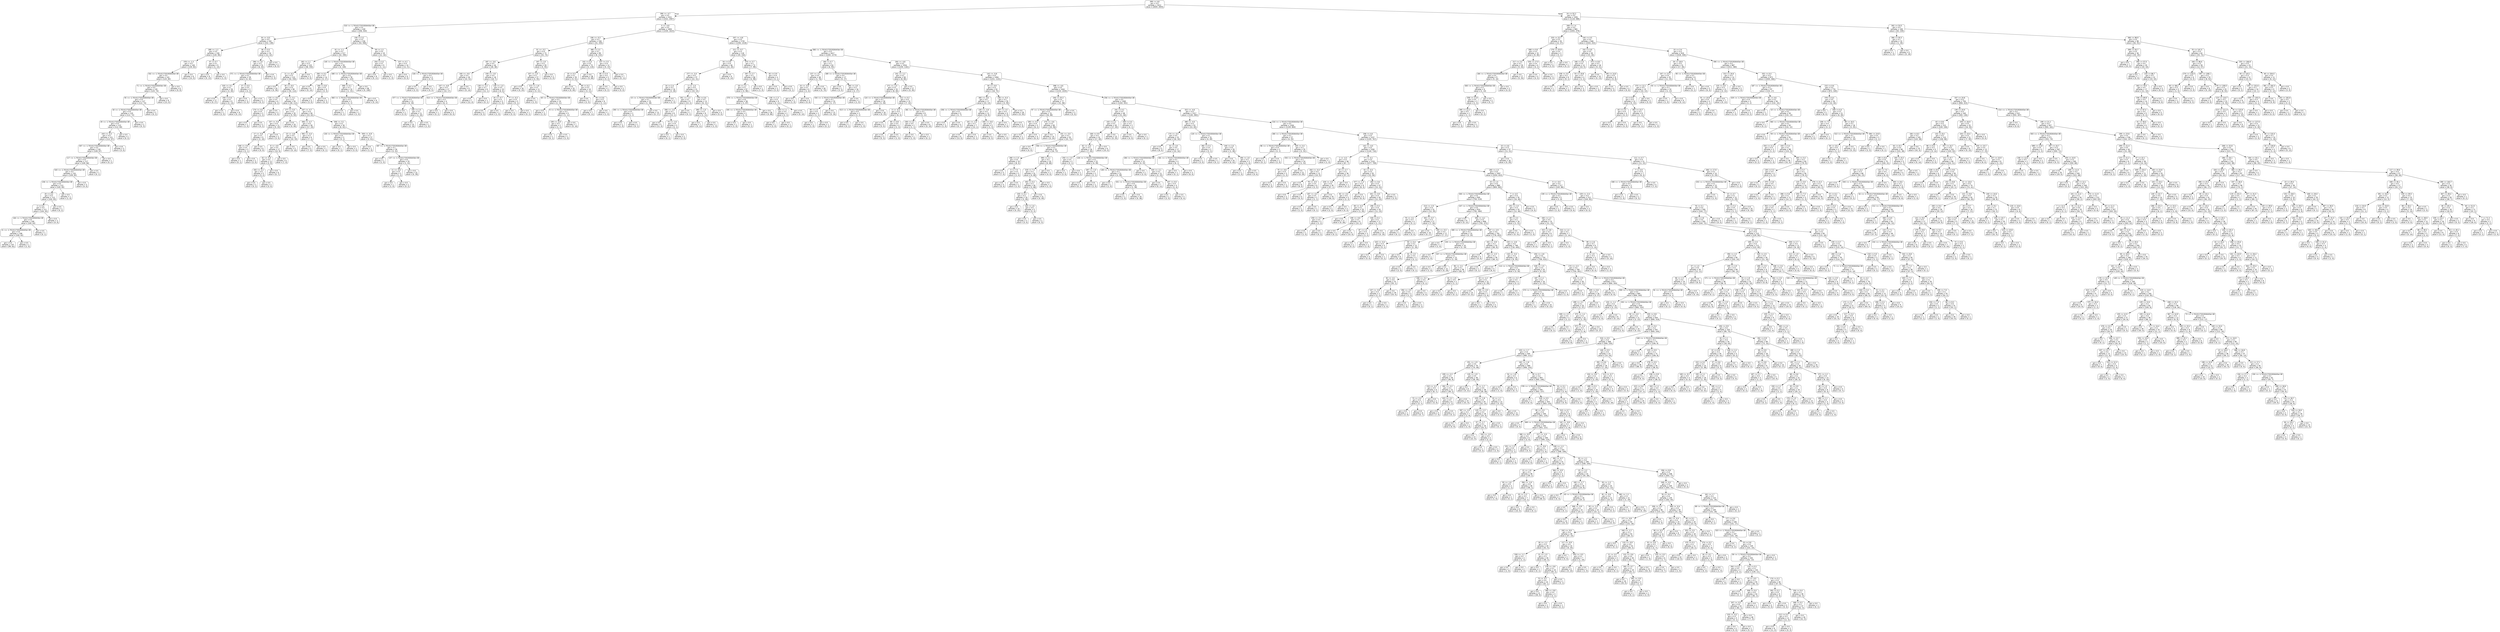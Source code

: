 digraph Tree {
node [shape=box, style="rounded", color="black", fontname=helvetica] ;
edge [fontname=helvetica] ;
0 [label="399 <= 4.8\ngini = 0.5\nsamples = 3412\nvalue = [2659, 2655]"] ;
1 [label="390 <= -4.7\ngini = 0.5\nsamples = 2321\nvalue = [1541, 2067]"] ;
0 -> 1 [labeldistance=2.5, labelangle=45, headlabel="True"] ;
2 [label="310 <= -1.7014117331926443e+38\ngini = 0.4\nsamples = 428\nvalue = [206, 444]"] ;
1 -> 2 ;
3 [label="34 <= -0.5\ngini = 0.5\nsamples = 192\nvalue = [152, 138]"] ;
2 -> 3 ;
4 [label="289 <= -1.2\ngini = 0.5\nsamples = 158\nvalue = [140, 96]"] ;
3 -> 4 ;
5 [label="378 <= -1.3\ngini = 0.5\nsamples = 149\nvalue = [139, 83]"] ;
4 -> 5 ;
6 [label="332 <= -1.7014117331926443e+38\ngini = 0.5\nsamples = 141\nvalue = [125, 83]"] ;
5 -> 6 ;
7 [label="71 <= -1.7014117331926443e+38\ngini = 0.5\nsamples = 135\nvalue = [125, 74]"] ;
6 -> 7 ;
8 [label="55 <= -1.7014117331926443e+38\ngini = 0.5\nsamples = 127\nvalue = [112, 74]"] ;
7 -> 8 ;
9 [label="18 <= -1.7014117331926443e+38\ngini = 0.5\nsamples = 125\nvalue = [112, 72]"] ;
8 -> 9 ;
10 [label="29 <= -1.7014117331926443e+38\ngini = 0.5\nsamples = 123\nvalue = [112, 69]"] ;
9 -> 10 ;
11 [label="243 <= -0.3\ngini = 0.5\nsamples = 121\nvalue = [112, 67]"] ;
10 -> 11 ;
12 [label="307 <= -1.7014117331926443e+38\ngini = 0.5\nsamples = 118\nvalue = [109, 67]"] ;
11 -> 12 ;
13 [label="117 <= -1.7014117331926443e+38\ngini = 0.5\nsamples = 117\nvalue = [109, 66]"] ;
12 -> 13 ;
14 [label="320 <= -1.7014117331926443e+38\ngini = 0.5\nsamples = 116\nvalue = [109, 65]"] ;
13 -> 14 ;
15 [label="236 <= -1.7014117331926443e+38\ngini = 0.5\nsamples = 113\nvalue = [105, 65]"] ;
14 -> 15 ;
16 [label="20 <= 4.0\ngini = 0.5\nsamples = 112\nvalue = [104, 65]"] ;
15 -> 16 ;
17 [label="2 <= 0.4\ngini = 0.5\nsamples = 111\nvalue = [104, 63]"] ;
16 -> 17 ;
18 [label="164 <= -1.7014117331926443e+38\ngini = 0.5\nsamples = 109\nvalue = [100, 63]"] ;
17 -> 18 ;
19 [label="21 <= -1.7014117331926443e+38\ngini = 0.5\nsamples = 108\nvalue = [100, 62]"] ;
18 -> 19 ;
20 [label="gini = 0.5\nsamples = 107\nvalue = [99, 62]"] ;
19 -> 20 ;
21 [label="gini = 0.0\nsamples = 1\nvalue = [1, 0]"] ;
19 -> 21 ;
22 [label="gini = 0.0\nsamples = 1\nvalue = [0, 1]"] ;
18 -> 22 ;
23 [label="gini = 0.0\nsamples = 2\nvalue = [4, 0]"] ;
17 -> 23 ;
24 [label="gini = 0.0\nsamples = 1\nvalue = [0, 2]"] ;
16 -> 24 ;
25 [label="gini = 0.0\nsamples = 1\nvalue = [1, 0]"] ;
15 -> 25 ;
26 [label="gini = 0.0\nsamples = 3\nvalue = [4, 0]"] ;
14 -> 26 ;
27 [label="gini = 0.0\nsamples = 1\nvalue = [0, 1]"] ;
13 -> 27 ;
28 [label="gini = 0.0\nsamples = 1\nvalue = [0, 1]"] ;
12 -> 28 ;
29 [label="gini = 0.0\nsamples = 3\nvalue = [3, 0]"] ;
11 -> 29 ;
30 [label="gini = 0.0\nsamples = 2\nvalue = [0, 2]"] ;
10 -> 30 ;
31 [label="gini = 0.0\nsamples = 2\nvalue = [0, 3]"] ;
9 -> 31 ;
32 [label="gini = 0.0\nsamples = 2\nvalue = [0, 2]"] ;
8 -> 32 ;
33 [label="gini = 0.0\nsamples = 8\nvalue = [13, 0]"] ;
7 -> 33 ;
34 [label="gini = 0.0\nsamples = 6\nvalue = [0, 9]"] ;
6 -> 34 ;
35 [label="gini = 0.0\nsamples = 8\nvalue = [14, 0]"] ;
5 -> 35 ;
36 [label="37 <= 0.7\ngini = 0.1\nsamples = 9\nvalue = [1, 13]"] ;
4 -> 36 ;
37 [label="gini = 0.0\nsamples = 8\nvalue = [0, 13]"] ;
36 -> 37 ;
38 [label="gini = 0.0\nsamples = 1\nvalue = [1, 0]"] ;
36 -> 38 ;
39 [label="36 <= 5.5\ngini = 0.3\nsamples = 34\nvalue = [12, 42]"] ;
3 -> 39 ;
40 [label="296 <= 1.8\ngini = 0.2\nsamples = 31\nvalue = [6, 42]"] ;
39 -> 40 ;
41 [label="371 <= -1.7014117331926443e+38\ngini = 0.2\nsamples = 29\nvalue = [4, 42]"] ;
40 -> 41 ;
42 [label="325 <= -0.1\ngini = 0.1\nsamples = 26\nvalue = [2, 40]"] ;
41 -> 42 ;
43 [label="gini = 0.0\nsamples = 17\nvalue = [0, 27]"] ;
42 -> 43 ;
44 [label="200 <= 0.4\ngini = 0.2\nsamples = 9\nvalue = [2, 13]"] ;
42 -> 44 ;
45 [label="gini = 0.0\nsamples = 1\nvalue = [2, 0]"] ;
44 -> 45 ;
46 [label="gini = 0.0\nsamples = 8\nvalue = [0, 13]"] ;
44 -> 46 ;
47 [label="27 <= 0.5\ngini = 0.5\nsamples = 3\nvalue = [2, 2]"] ;
41 -> 47 ;
48 [label="gini = 0.0\nsamples = 1\nvalue = [2, 0]"] ;
47 -> 48 ;
49 [label="gini = 0.0\nsamples = 2\nvalue = [0, 2]"] ;
47 -> 49 ;
50 [label="gini = 0.0\nsamples = 2\nvalue = [2, 0]"] ;
40 -> 50 ;
51 [label="gini = 0.0\nsamples = 3\nvalue = [6, 0]"] ;
39 -> 51 ;
52 [label="230 <= 3.2\ngini = 0.3\nsamples = 236\nvalue = [54, 306]"] ;
2 -> 52 ;
53 [label="61 <= -1.1\ngini = 0.2\nsamples = 217\nvalue = [42, 290]"] ;
52 -> 53 ;
54 [label="182 <= 1.1\ngini = 0.3\nsamples = 125\nvalue = [38, 150]"] ;
53 -> 54 ;
55 [label="11 <= -6.3\ngini = 0.3\nsamples = 123\nvalue = [34, 150]"] ;
54 -> 55 ;
56 [label="gini = 0.0\nsamples = 24\nvalue = [0, 36]"] ;
55 -> 56 ;
57 [label="30 <= -6.0\ngini = 0.4\nsamples = 99\nvalue = [34, 114]"] ;
55 -> 57 ;
58 [label="133 <= -6.0\ngini = 0.4\nsamples = 6\nvalue = [6, 2]"] ;
57 -> 58 ;
59 [label="174 <= -6.2\ngini = 0.4\nsamples = 3\nvalue = [1, 2]"] ;
58 -> 59 ;
60 [label="gini = 0.0\nsamples = 1\nvalue = [1, 0]"] ;
59 -> 60 ;
61 [label="gini = 0.0\nsamples = 2\nvalue = [0, 2]"] ;
59 -> 61 ;
62 [label="gini = 0.0\nsamples = 3\nvalue = [5, 0]"] ;
58 -> 62 ;
63 [label="111 <= -5.1\ngini = 0.3\nsamples = 93\nvalue = [28, 112]"] ;
57 -> 63 ;
64 [label="177 <= -5.5\ngini = 0.2\nsamples = 35\nvalue = [5, 50]"] ;
63 -> 64 ;
65 [label="157 <= -5.6\ngini = 0.4\nsamples = 11\nvalue = [5, 10]"] ;
64 -> 65 ;
66 [label="17 <= -5.8\ngini = 0.3\nsamples = 9\nvalue = [2, 10]"] ;
65 -> 66 ;
67 [label="348 <= -5.9\ngini = 0.4\nsamples = 3\nvalue = [2, 1]"] ;
66 -> 67 ;
68 [label="gini = 0.0\nsamples = 1\nvalue = [0, 1]"] ;
67 -> 68 ;
69 [label="gini = 0.0\nsamples = 2\nvalue = [2, 0]"] ;
67 -> 69 ;
70 [label="gini = 0.0\nsamples = 6\nvalue = [0, 9]"] ;
66 -> 70 ;
71 [label="gini = 0.0\nsamples = 2\nvalue = [3, 0]"] ;
65 -> 71 ;
72 [label="gini = 0.0\nsamples = 24\nvalue = [0, 40]"] ;
64 -> 72 ;
73 [label="247 <= -4.7\ngini = 0.4\nsamples = 58\nvalue = [23, 62]"] ;
63 -> 73 ;
74 [label="306 <= -4.7\ngini = 0.5\nsamples = 28\nvalue = [17, 20]"] ;
73 -> 74 ;
75 [label="23 <= -4.8\ngini = 0.5\nsamples = 22\nvalue = [10, 19]"] ;
74 -> 75 ;
76 [label="8 <= -4.9\ngini = 0.5\nsamples = 17\nvalue = [10, 9]"] ;
75 -> 76 ;
77 [label="62 <= -5.0\ngini = 0.4\nsamples = 11\nvalue = [3, 9]"] ;
76 -> 77 ;
78 [label="202 <= -5.1\ngini = 0.5\nsamples = 5\nvalue = [3, 2]"] ;
77 -> 78 ;
79 [label="gini = 0.0\nsamples = 2\nvalue = [0, 2]"] ;
78 -> 79 ;
80 [label="gini = 0.0\nsamples = 3\nvalue = [3, 0]"] ;
78 -> 80 ;
81 [label="gini = 0.0\nsamples = 6\nvalue = [0, 7]"] ;
77 -> 81 ;
82 [label="gini = 0.0\nsamples = 6\nvalue = [7, 0]"] ;
76 -> 82 ;
83 [label="gini = 0.0\nsamples = 5\nvalue = [0, 10]"] ;
75 -> 83 ;
84 [label="392 <= -4.4\ngini = 0.2\nsamples = 6\nvalue = [7, 1]"] ;
74 -> 84 ;
85 [label="gini = 0.0\nsamples = 5\nvalue = [7, 0]"] ;
84 -> 85 ;
86 [label="gini = 0.0\nsamples = 1\nvalue = [0, 1]"] ;
84 -> 86 ;
87 [label="306 <= -5.1\ngini = 0.2\nsamples = 30\nvalue = [6, 42]"] ;
73 -> 87 ;
88 [label="130 <= -1.7014117331926443e+38\ngini = 0.4\nsamples = 3\nvalue = [3, 1]"] ;
87 -> 88 ;
89 [label="gini = 0.0\nsamples = 1\nvalue = [0, 1]"] ;
88 -> 89 ;
90 [label="gini = 0.0\nsamples = 2\nvalue = [3, 0]"] ;
88 -> 90 ;
91 [label="359 <= -6.9\ngini = 0.1\nsamples = 27\nvalue = [3, 41]"] ;
87 -> 91 ;
92 [label="gini = 0.0\nsamples = 1\nvalue = [1, 0]"] ;
91 -> 92 ;
93 [label="287 <= -1.7014117331926443e+38\ngini = 0.1\nsamples = 26\nvalue = [2, 41]"] ;
91 -> 93 ;
94 [label="gini = 0.0\nsamples = 1\nvalue = [1, 0]"] ;
93 -> 94 ;
95 [label="137 <= -1.7014117331926443e+38\ngini = 0.0\nsamples = 25\nvalue = [1, 41]"] ;
93 -> 95 ;
96 [label="11 <= -0.6\ngini = 0.4\nsamples = 3\nvalue = [1, 2]"] ;
95 -> 96 ;
97 [label="gini = 0.0\nsamples = 1\nvalue = [1, 0]"] ;
96 -> 97 ;
98 [label="gini = 0.0\nsamples = 2\nvalue = [0, 2]"] ;
96 -> 98 ;
99 [label="gini = 0.0\nsamples = 22\nvalue = [0, 39]"] ;
95 -> 99 ;
100 [label="gini = 0.0\nsamples = 2\nvalue = [4, 0]"] ;
54 -> 100 ;
101 [label="145 <= -1.7014117331926443e+38\ngini = 0.1\nsamples = 92\nvalue = [4, 140]"] ;
53 -> 101 ;
102 [label="284 <= 0.2\ngini = 0.3\nsamples = 14\nvalue = [3, 17]"] ;
101 -> 102 ;
103 [label="gini = 0.0\nsamples = 8\nvalue = [0, 14]"] ;
102 -> 103 ;
104 [label="184 <= 0.6\ngini = 0.5\nsamples = 6\nvalue = [3, 3]"] ;
102 -> 104 ;
105 [label="gini = 0.0\nsamples = 3\nvalue = [3, 0]"] ;
104 -> 105 ;
106 [label="gini = 0.0\nsamples = 3\nvalue = [0, 3]"] ;
104 -> 106 ;
107 [label="280 <= -1.7014117331926443e+38\ngini = 0.0\nsamples = 78\nvalue = [1, 123]"] ;
101 -> 107 ;
108 [label="398 <= 0.1\ngini = 0.1\nsamples = 10\nvalue = [1, 15]"] ;
107 -> 108 ;
109 [label="360 <= -1.7014117331926443e+38\ngini = 0.5\nsamples = 2\nvalue = [1, 1]"] ;
108 -> 109 ;
110 [label="gini = 0.0\nsamples = 1\nvalue = [0, 1]"] ;
109 -> 110 ;
111 [label="gini = 0.0\nsamples = 1\nvalue = [1, 0]"] ;
109 -> 111 ;
112 [label="gini = 0.0\nsamples = 8\nvalue = [0, 14]"] ;
108 -> 112 ;
113 [label="gini = 0.0\nsamples = 68\nvalue = [0, 108]"] ;
107 -> 113 ;
114 [label="59 <= 1.3\ngini = 0.5\nsamples = 19\nvalue = [12, 16]"] ;
52 -> 114 ;
115 [label="254 <= 4.2\ngini = 0.2\nsamples = 9\nvalue = [1, 11]"] ;
114 -> 115 ;
116 [label="gini = 0.0\nsamples = 8\nvalue = [0, 11]"] ;
115 -> 116 ;
117 [label="gini = 0.0\nsamples = 1\nvalue = [1, 0]"] ;
115 -> 117 ;
118 [label="237 <= 4.1\ngini = 0.4\nsamples = 10\nvalue = [11, 5]"] ;
114 -> 118 ;
119 [label="gini = 0.0\nsamples = 6\nvalue = [9, 0]"] ;
118 -> 119 ;
120 [label="226 <= -1.7014117331926443e+38\ngini = 0.4\nsamples = 4\nvalue = [2, 5]"] ;
118 -> 120 ;
121 [label="gini = 0.0\nsamples = 1\nvalue = [2, 0]"] ;
120 -> 121 ;
122 [label="gini = 0.0\nsamples = 3\nvalue = [0, 5]"] ;
120 -> 122 ;
123 [label="5 <= -4.9\ngini = 0.5\nsamples = 1893\nvalue = [1335, 1623]"] ;
1 -> 123 ;
124 [label="106 <= -0.3\ngini = 0.3\nsamples = 158\nvalue = [41, 205]"] ;
123 -> 124 ;
125 [label="51 <= -3.2\ngini = 0.4\nsamples = 73\nvalue = [33, 73]"] ;
124 -> 125 ;
126 [label="187 <= -3.6\ngini = 0.5\nsamples = 44\nvalue = [28, 38]"] ;
125 -> 126 ;
127 [label="160 <= -4.6\ngini = 0.4\nsamples = 26\nvalue = [10, 31]"] ;
126 -> 127 ;
128 [label="107 <= -4.8\ngini = 0.5\nsamples = 17\nvalue = [10, 17]"] ;
127 -> 128 ;
129 [label="377 <= -1.7014117331926443e+38\ngini = 0.3\nsamples = 13\nvalue = [4, 16]"] ;
128 -> 129 ;
130 [label="gini = 0.0\nsamples = 2\nvalue = [3, 0]"] ;
129 -> 130 ;
131 [label="192 <= 2.5\ngini = 0.1\nsamples = 11\nvalue = [1, 16]"] ;
129 -> 131 ;
132 [label="gini = 0.0\nsamples = 10\nvalue = [0, 16]"] ;
131 -> 132 ;
133 [label="gini = 0.0\nsamples = 1\nvalue = [1, 0]"] ;
131 -> 133 ;
134 [label="314 <= -1.7014117331926443e+38\ngini = 0.2\nsamples = 4\nvalue = [6, 1]"] ;
128 -> 134 ;
135 [label="gini = 0.0\nsamples = 1\nvalue = [0, 1]"] ;
134 -> 135 ;
136 [label="gini = 0.0\nsamples = 3\nvalue = [6, 0]"] ;
134 -> 136 ;
137 [label="gini = 0.0\nsamples = 9\nvalue = [0, 14]"] ;
127 -> 137 ;
138 [label="159 <= -1.8\ngini = 0.4\nsamples = 18\nvalue = [18, 7]"] ;
126 -> 138 ;
139 [label="128 <= -2.2\ngini = 0.1\nsamples = 8\nvalue = [12, 1]"] ;
138 -> 139 ;
140 [label="gini = 0.0\nsamples = 7\nvalue = [12, 0]"] ;
139 -> 140 ;
141 [label="gini = 0.0\nsamples = 1\nvalue = [0, 1]"] ;
139 -> 141 ;
142 [label="130 <= -1.0\ngini = 0.5\nsamples = 10\nvalue = [6, 6]"] ;
138 -> 142 ;
143 [label="20 <= -0.7\ngini = 0.3\nsamples = 5\nvalue = [1, 5]"] ;
142 -> 143 ;
144 [label="gini = 0.0\nsamples = 4\nvalue = [0, 5]"] ;
143 -> 144 ;
145 [label="gini = 0.0\nsamples = 1\nvalue = [1, 0]"] ;
143 -> 145 ;
146 [label="77 <= -0.3\ngini = 0.3\nsamples = 5\nvalue = [5, 1]"] ;
142 -> 146 ;
147 [label="gini = 0.0\nsamples = 4\nvalue = [5, 0]"] ;
146 -> 147 ;
148 [label="gini = 0.0\nsamples = 1\nvalue = [0, 1]"] ;
146 -> 148 ;
149 [label="197 <= 1.9\ngini = 0.2\nsamples = 29\nvalue = [5, 35]"] ;
125 -> 149 ;
150 [label="107 <= -2.0\ngini = 0.1\nsamples = 27\nvalue = [3, 35]"] ;
149 -> 150 ;
151 [label="gini = 0.0\nsamples = 16\nvalue = [0, 24]"] ;
150 -> 151 ;
152 [label="213 <= -1.8\ngini = 0.3\nsamples = 11\nvalue = [3, 11]"] ;
150 -> 152 ;
153 [label="gini = 0.0\nsamples = 1\nvalue = [1, 0]"] ;
152 -> 153 ;
154 [label="40 <= -1.7014117331926443e+38\ngini = 0.3\nsamples = 10\nvalue = [2, 11]"] ;
152 -> 154 ;
155 [label="gini = 0.0\nsamples = 1\nvalue = [1, 0]"] ;
154 -> 155 ;
156 [label="8 <= -1.7014117331926443e+38\ngini = 0.2\nsamples = 9\nvalue = [1, 11]"] ;
154 -> 156 ;
157 [label="109 <= -0.9\ngini = 0.5\nsamples = 2\nvalue = [1, 1]"] ;
156 -> 157 ;
158 [label="gini = 0.0\nsamples = 1\nvalue = [0, 1]"] ;
157 -> 158 ;
159 [label="gini = 0.0\nsamples = 1\nvalue = [1, 0]"] ;
157 -> 159 ;
160 [label="gini = 0.0\nsamples = 7\nvalue = [0, 10]"] ;
156 -> 160 ;
161 [label="gini = 0.0\nsamples = 2\nvalue = [2, 0]"] ;
149 -> 161 ;
162 [label="385 <= 2.3\ngini = 0.1\nsamples = 85\nvalue = [8, 132]"] ;
124 -> 162 ;
163 [label="102 <= 0.4\ngini = 0.0\nsamples = 73\nvalue = [3, 119]"] ;
162 -> 163 ;
164 [label="19 <= 0.3\ngini = 0.1\nsamples = 35\nvalue = [3, 51]"] ;
163 -> 164 ;
165 [label="gini = 0.0\nsamples = 25\nvalue = [0, 40]"] ;
164 -> 165 ;
166 [label="89 <= 0.2\ngini = 0.3\nsamples = 10\nvalue = [3, 11]"] ;
164 -> 166 ;
167 [label="gini = 0.0\nsamples = 2\nvalue = [2, 0]"] ;
166 -> 167 ;
168 [label="94 <= 0.6\ngini = 0.2\nsamples = 8\nvalue = [1, 11]"] ;
166 -> 168 ;
169 [label="gini = 0.0\nsamples = 7\nvalue = [0, 11]"] ;
168 -> 169 ;
170 [label="gini = 0.0\nsamples = 1\nvalue = [1, 0]"] ;
168 -> 170 ;
171 [label="gini = 0.0\nsamples = 38\nvalue = [0, 68]"] ;
163 -> 171 ;
172 [label="147 <= 2.5\ngini = 0.4\nsamples = 12\nvalue = [5, 13]"] ;
162 -> 172 ;
173 [label="85 <= 0.4\ngini = 0.4\nsamples = 5\nvalue = [5, 2]"] ;
172 -> 173 ;
174 [label="gini = 0.0\nsamples = 2\nvalue = [0, 2]"] ;
173 -> 174 ;
175 [label="gini = 0.0\nsamples = 3\nvalue = [5, 0]"] ;
173 -> 175 ;
176 [label="gini = 0.0\nsamples = 7\nvalue = [0, 11]"] ;
172 -> 176 ;
177 [label="207 <= -4.8\ngini = 0.5\nsamples = 1735\nvalue = [1294, 1418]"] ;
123 -> 177 ;
178 [label="211 <= -0.7\ngini = 0.3\nsamples = 118\nvalue = [29, 144]"] ;
177 -> 178 ;
179 [label="54 <= 0.9\ngini = 0.4\nsamples = 46\nvalue = [22, 45]"] ;
178 -> 179 ;
180 [label="277 <= -3.4\ngini = 0.5\nsamples = 37\nvalue = [22, 31]"] ;
179 -> 180 ;
181 [label="24 <= 2.4\ngini = 0.2\nsamples = 16\nvalue = [3, 18]"] ;
180 -> 181 ;
182 [label="15 <= -1.7014117331926443e+38\ngini = 0.1\nsamples = 15\nvalue = [1, 18]"] ;
181 -> 182 ;
183 [label="290 <= -1.7014117331926443e+38\ngini = 0.5\nsamples = 2\nvalue = [1, 1]"] ;
182 -> 183 ;
184 [label="gini = 0.0\nsamples = 1\nvalue = [1, 0]"] ;
183 -> 184 ;
185 [label="gini = 0.0\nsamples = 1\nvalue = [0, 1]"] ;
183 -> 185 ;
186 [label="gini = 0.0\nsamples = 13\nvalue = [0, 17]"] ;
182 -> 186 ;
187 [label="gini = 0.0\nsamples = 1\nvalue = [2, 0]"] ;
181 -> 187 ;
188 [label="2 <= -1.0\ngini = 0.5\nsamples = 21\nvalue = [19, 13]"] ;
180 -> 188 ;
189 [label="351 <= -1.3\ngini = 0.2\nsamples = 9\nvalue = [13, 2]"] ;
188 -> 189 ;
190 [label="306 <= -1.6\ngini = 0.1\nsamples = 8\nvalue = [13, 1]"] ;
189 -> 190 ;
191 [label="gini = 0.0\nsamples = 5\nvalue = [11, 0]"] ;
190 -> 191 ;
192 [label="73 <= -1.6\ngini = 0.4\nsamples = 3\nvalue = [2, 1]"] ;
190 -> 192 ;
193 [label="gini = 0.0\nsamples = 1\nvalue = [0, 1]"] ;
192 -> 193 ;
194 [label="gini = 0.0\nsamples = 2\nvalue = [2, 0]"] ;
192 -> 194 ;
195 [label="gini = 0.0\nsamples = 1\nvalue = [0, 1]"] ;
189 -> 195 ;
196 [label="178 <= 0.6\ngini = 0.5\nsamples = 12\nvalue = [6, 11]"] ;
188 -> 196 ;
197 [label="280 <= -1.0\ngini = 0.2\nsamples = 8\nvalue = [1, 11]"] ;
196 -> 197 ;
198 [label="gini = 0.0\nsamples = 7\nvalue = [0, 11]"] ;
197 -> 198 ;
199 [label="gini = 0.0\nsamples = 1\nvalue = [1, 0]"] ;
197 -> 199 ;
200 [label="gini = 0.0\nsamples = 4\nvalue = [5, 0]"] ;
196 -> 200 ;
201 [label="gini = 0.0\nsamples = 9\nvalue = [0, 14]"] ;
179 -> 201 ;
202 [label="374 <= 3.7\ngini = 0.1\nsamples = 72\nvalue = [7, 99]"] ;
178 -> 202 ;
203 [label="297 <= 2.7\ngini = 0.1\nsamples = 68\nvalue = [4, 98]"] ;
202 -> 203 ;
204 [label="18 <= 1.4\ngini = 0.1\nsamples = 67\nvalue = [3, 98]"] ;
203 -> 204 ;
205 [label="370 <= -1.7014117331926443e+38\ngini = 0.0\nsamples = 58\nvalue = [1, 87]"] ;
204 -> 205 ;
206 [label="205 <= -1.7014117331926443e+38\ngini = 0.5\nsamples = 2\nvalue = [1, 1]"] ;
205 -> 206 ;
207 [label="gini = 0.0\nsamples = 1\nvalue = [1, 0]"] ;
206 -> 207 ;
208 [label="gini = 0.0\nsamples = 1\nvalue = [0, 1]"] ;
206 -> 208 ;
209 [label="gini = 0.0\nsamples = 56\nvalue = [0, 86]"] ;
205 -> 209 ;
210 [label="136 <= 1.3\ngini = 0.3\nsamples = 9\nvalue = [2, 11]"] ;
204 -> 210 ;
211 [label="349 <= 1.1\ngini = 0.4\nsamples = 2\nvalue = [2, 1]"] ;
210 -> 211 ;
212 [label="gini = 0.0\nsamples = 1\nvalue = [2, 0]"] ;
211 -> 212 ;
213 [label="gini = 0.0\nsamples = 1\nvalue = [0, 1]"] ;
211 -> 213 ;
214 [label="gini = 0.0\nsamples = 7\nvalue = [0, 10]"] ;
210 -> 214 ;
215 [label="gini = 0.0\nsamples = 1\nvalue = [1, 0]"] ;
203 -> 215 ;
216 [label="44 <= 5.9\ngini = 0.4\nsamples = 4\nvalue = [3, 1]"] ;
202 -> 216 ;
217 [label="gini = 0.0\nsamples = 3\nvalue = [3, 0]"] ;
216 -> 217 ;
218 [label="gini = 0.0\nsamples = 1\nvalue = [0, 1]"] ;
216 -> 218 ;
219 [label="366 <= -1.7014117331926443e+38\ngini = 0.5\nsamples = 1617\nvalue = [1265, 1274]"] ;
177 -> 219 ;
220 [label="184 <= 0.7\ngini = 0.1\nsamples = 63\nvalue = [6, 93]"] ;
219 -> 220 ;
221 [label="227 <= -4.1\ngini = 0.0\nsamples = 46\nvalue = [1, 76]"] ;
220 -> 221 ;
222 [label="24 <= -3.9\ngini = 0.2\nsamples = 6\nvalue = [1, 6]"] ;
221 -> 222 ;
223 [label="gini = 0.0\nsamples = 1\nvalue = [1, 0]"] ;
222 -> 223 ;
224 [label="gini = 0.0\nsamples = 5\nvalue = [0, 6]"] ;
222 -> 224 ;
225 [label="gini = 0.0\nsamples = 40\nvalue = [0, 70]"] ;
221 -> 225 ;
226 [label="289 <= -1.7014117331926443e+38\ngini = 0.4\nsamples = 17\nvalue = [5, 17]"] ;
220 -> 226 ;
227 [label="gini = 0.0\nsamples = 1\nvalue = [3, 0]"] ;
226 -> 227 ;
228 [label="384 <= 1.8\ngini = 0.2\nsamples = 16\nvalue = [2, 17]"] ;
226 -> 228 ;
229 [label="334 <= -1.7014117331926443e+38\ngini = 0.1\nsamples = 15\nvalue = [1, 17]"] ;
228 -> 229 ;
230 [label="38 <= 2.3\ngini = 0.5\nsamples = 2\nvalue = [1, 1]"] ;
229 -> 230 ;
231 [label="gini = 0.0\nsamples = 1\nvalue = [1, 0]"] ;
230 -> 231 ;
232 [label="gini = 0.0\nsamples = 1\nvalue = [0, 1]"] ;
230 -> 232 ;
233 [label="gini = 0.0\nsamples = 13\nvalue = [0, 16]"] ;
229 -> 233 ;
234 [label="gini = 0.0\nsamples = 1\nvalue = [1, 0]"] ;
228 -> 234 ;
235 [label="264 <= -4.8\ngini = 0.5\nsamples = 1554\nvalue = [1259, 1181]"] ;
219 -> 235 ;
236 [label="241 <= -1.2\ngini = 0.2\nsamples = 60\nvalue = [8, 80]"] ;
235 -> 236 ;
237 [label="271 <= -1.0\ngini = 0.3\nsamples = 33\nvalue = [8, 40]"] ;
236 -> 237 ;
238 [label="124 <= -1.7014117331926443e+38\ngini = 0.1\nsamples = 18\nvalue = [1, 26]"] ;
237 -> 238 ;
239 [label="313 <= -1.7014117331926443e+38\ngini = 0.5\nsamples = 2\nvalue = [1, 1]"] ;
238 -> 239 ;
240 [label="gini = 0.0\nsamples = 1\nvalue = [0, 1]"] ;
239 -> 240 ;
241 [label="gini = 0.0\nsamples = 1\nvalue = [1, 0]"] ;
239 -> 241 ;
242 [label="gini = 0.0\nsamples = 16\nvalue = [0, 25]"] ;
238 -> 242 ;
243 [label="312 <= 0.2\ngini = 0.4\nsamples = 15\nvalue = [7, 14]"] ;
237 -> 243 ;
244 [label="0 <= -0.4\ngini = 0.4\nsamples = 7\nvalue = [6, 3]"] ;
243 -> 244 ;
245 [label="gini = 0.0\nsamples = 3\nvalue = [5, 0]"] ;
244 -> 245 ;
246 [label="69 <= 0.8\ngini = 0.4\nsamples = 4\nvalue = [1, 3]"] ;
244 -> 246 ;
247 [label="gini = 0.0\nsamples = 3\nvalue = [0, 3]"] ;
246 -> 247 ;
248 [label="gini = 0.0\nsamples = 1\nvalue = [1, 0]"] ;
246 -> 248 ;
249 [label="281 <= -1.7014117331926443e+38\ngini = 0.2\nsamples = 8\nvalue = [1, 11]"] ;
243 -> 249 ;
250 [label="238 <= 2.5\ngini = 0.5\nsamples = 2\nvalue = [1, 1]"] ;
249 -> 250 ;
251 [label="gini = 0.0\nsamples = 1\nvalue = [1, 0]"] ;
250 -> 251 ;
252 [label="gini = 0.0\nsamples = 1\nvalue = [0, 1]"] ;
250 -> 252 ;
253 [label="gini = 0.0\nsamples = 6\nvalue = [0, 10]"] ;
249 -> 253 ;
254 [label="gini = 0.0\nsamples = 27\nvalue = [0, 40]"] ;
236 -> 254 ;
255 [label="142 <= -5.8\ngini = 0.5\nsamples = 1494\nvalue = [1251, 1101]"] ;
235 -> 255 ;
256 [label="93 <= -0.9\ngini = 0.3\nsamples = 52\nvalue = [18, 72]"] ;
255 -> 256 ;
257 [label="365 <= -3.6\ngini = 0.5\nsamples = 17\nvalue = [15, 13]"] ;
256 -> 257 ;
258 [label="206 <= -1.7014117331926443e+38\ngini = 0.2\nsamples = 5\nvalue = [1, 7]"] ;
257 -> 258 ;
259 [label="gini = 0.0\nsamples = 1\nvalue = [1, 0]"] ;
258 -> 259 ;
260 [label="gini = 0.0\nsamples = 4\nvalue = [0, 7]"] ;
258 -> 260 ;
261 [label="145 <= -1.8\ngini = 0.4\nsamples = 12\nvalue = [14, 6]"] ;
257 -> 261 ;
262 [label="161 <= -1.6\ngini = 0.1\nsamples = 7\nvalue = [13, 1]"] ;
261 -> 262 ;
263 [label="gini = 0.0\nsamples = 6\nvalue = [13, 0]"] ;
262 -> 263 ;
264 [label="gini = 0.0\nsamples = 1\nvalue = [0, 1]"] ;
262 -> 264 ;
265 [label="345 <= -0.6\ngini = 0.3\nsamples = 5\nvalue = [1, 5]"] ;
261 -> 265 ;
266 [label="gini = 0.0\nsamples = 4\nvalue = [0, 5]"] ;
265 -> 266 ;
267 [label="gini = 0.0\nsamples = 1\nvalue = [1, 0]"] ;
265 -> 267 ;
268 [label="236 <= -0.4\ngini = 0.1\nsamples = 35\nvalue = [3, 59]"] ;
256 -> 268 ;
269 [label="327 <= 1.0\ngini = 0.4\nsamples = 9\nvalue = [3, 9]"] ;
268 -> 269 ;
270 [label="gini = 0.0\nsamples = 7\nvalue = [0, 9]"] ;
269 -> 270 ;
271 [label="gini = 0.0\nsamples = 2\nvalue = [3, 0]"] ;
269 -> 271 ;
272 [label="gini = 0.0\nsamples = 26\nvalue = [0, 50]"] ;
268 -> 272 ;
273 [label="398 <= -4.6\ngini = 0.5\nsamples = 1442\nvalue = [1233, 1029]"] ;
255 -> 273 ;
274 [label="246 <= 25.3\ngini = 0.4\nsamples = 77\nvalue = [31, 98]"] ;
273 -> 274 ;
275 [label="97 <= -1.7014117331926443e+38\ngini = 0.3\nsamples = 74\nvalue = [26, 98]"] ;
274 -> 275 ;
276 [label="283 <= -0.3\ngini = 0.4\nsamples = 5\nvalue = [6, 2]"] ;
275 -> 276 ;
277 [label="gini = 0.0\nsamples = 1\nvalue = [0, 2]"] ;
276 -> 277 ;
278 [label="gini = 0.0\nsamples = 4\nvalue = [6, 0]"] ;
276 -> 278 ;
279 [label="274 <= -3.6\ngini = 0.3\nsamples = 69\nvalue = [20, 96]"] ;
275 -> 279 ;
280 [label="gini = 0.0\nsamples = 14\nvalue = [0, 24]"] ;
279 -> 280 ;
281 [label="101 <= -3.0\ngini = 0.3\nsamples = 55\nvalue = [20, 72]"] ;
279 -> 281 ;
282 [label="gini = 0.0\nsamples = 2\nvalue = [4, 0]"] ;
281 -> 282 ;
283 [label="356 <= -1.7014117331926443e+38\ngini = 0.3\nsamples = 53\nvalue = [16, 72]"] ;
281 -> 283 ;
284 [label="280 <= 1.0\ngini = 0.4\nsamples = 10\nvalue = [8, 4]"] ;
283 -> 284 ;
285 [label="gini = 0.0\nsamples = 5\nvalue = [7, 0]"] ;
284 -> 285 ;
286 [label="0 <= 7.5\ngini = 0.3\nsamples = 5\nvalue = [1, 4]"] ;
284 -> 286 ;
287 [label="gini = 0.0\nsamples = 4\nvalue = [0, 4]"] ;
286 -> 287 ;
288 [label="gini = 0.0\nsamples = 1\nvalue = [1, 0]"] ;
286 -> 288 ;
289 [label="399 <= 2.1\ngini = 0.2\nsamples = 43\nvalue = [8, 68]"] ;
283 -> 289 ;
290 [label="319 <= 7.4\ngini = 0.1\nsamples = 41\nvalue = [4, 68]"] ;
289 -> 290 ;
291 [label="302 <= 0.2\ngini = 0.1\nsamples = 40\nvalue = [3, 68]"] ;
290 -> 291 ;
292 [label="230 <= 0.1\ngini = 0.2\nsamples = 19\nvalue = [3, 28]"] ;
291 -> 292 ;
293 [label="gini = 0.0\nsamples = 14\nvalue = [0, 25]"] ;
292 -> 293 ;
294 [label="140 <= 1.6\ngini = 0.5\nsamples = 5\nvalue = [3, 3]"] ;
292 -> 294 ;
295 [label="gini = 0.0\nsamples = 3\nvalue = [3, 0]"] ;
294 -> 295 ;
296 [label="gini = 0.0\nsamples = 2\nvalue = [0, 3]"] ;
294 -> 296 ;
297 [label="gini = 0.0\nsamples = 21\nvalue = [0, 40]"] ;
291 -> 297 ;
298 [label="gini = 0.0\nsamples = 1\nvalue = [1, 0]"] ;
290 -> 298 ;
299 [label="gini = 0.0\nsamples = 2\nvalue = [4, 0]"] ;
289 -> 299 ;
300 [label="gini = 0.0\nsamples = 3\nvalue = [5, 0]"] ;
274 -> 300 ;
301 [label="256 <= -1.7014117331926443e+38\ngini = 0.5\nsamples = 1365\nvalue = [1202, 931]"] ;
273 -> 301 ;
302 [label="241 <= 4.2\ngini = 0.4\nsamples = 48\nvalue = [21, 66]"] ;
301 -> 302 ;
303 [label="103 <= 2.2\ngini = 0.3\nsamples = 45\nvalue = [17, 65]"] ;
302 -> 303 ;
304 [label="168 <= 0.9\ngini = 0.4\nsamples = 32\nvalue = [17, 40]"] ;
303 -> 304 ;
305 [label="62 <= -4.0\ngini = 0.3\nsamples = 26\nvalue = [7, 40]"] ;
304 -> 305 ;
306 [label="250 <= -1.0\ngini = 0.4\nsamples = 3\nvalue = [3, 1]"] ;
305 -> 306 ;
307 [label="gini = 0.0\nsamples = 2\nvalue = [3, 0]"] ;
306 -> 307 ;
308 [label="gini = 0.0\nsamples = 1\nvalue = [0, 1]"] ;
306 -> 308 ;
309 [label="126 <= -1.7014117331926443e+38\ngini = 0.2\nsamples = 23\nvalue = [4, 39]"] ;
305 -> 309 ;
310 [label="287 <= -1.0\ngini = 0.4\nsamples = 2\nvalue = [2, 1]"] ;
309 -> 310 ;
311 [label="gini = 0.0\nsamples = 1\nvalue = [0, 1]"] ;
310 -> 311 ;
312 [label="gini = 0.0\nsamples = 1\nvalue = [2, 0]"] ;
310 -> 312 ;
313 [label="138 <= -1.7014117331926443e+38\ngini = 0.1\nsamples = 21\nvalue = [2, 38]"] ;
309 -> 313 ;
314 [label="gini = 0.0\nsamples = 1\nvalue = [1, 0]"] ;
313 -> 314 ;
315 [label="331 <= -1.7014117331926443e+38\ngini = 0.0\nsamples = 20\nvalue = [1, 38]"] ;
313 -> 315 ;
316 [label="gini = 0.0\nsamples = 1\nvalue = [1, 0]"] ;
315 -> 316 ;
317 [label="gini = 0.0\nsamples = 19\nvalue = [0, 38]"] ;
315 -> 317 ;
318 [label="gini = 0.0\nsamples = 6\nvalue = [10, 0]"] ;
304 -> 318 ;
319 [label="gini = 0.0\nsamples = 13\nvalue = [0, 25]"] ;
303 -> 319 ;
320 [label="209 <= 5.0\ngini = 0.3\nsamples = 3\nvalue = [4, 1]"] ;
302 -> 320 ;
321 [label="gini = 0.0\nsamples = 2\nvalue = [4, 0]"] ;
320 -> 321 ;
322 [label="gini = 0.0\nsamples = 1\nvalue = [0, 1]"] ;
320 -> 322 ;
323 [label="322 <= -4.6\ngini = 0.5\nsamples = 1317\nvalue = [1181, 865]"] ;
301 -> 323 ;
324 [label="380 <= -4.0\ngini = 0.4\nsamples = 53\nvalue = [22, 65]"] ;
323 -> 324 ;
325 [label="174 <= -4.4\ngini = 0.5\nsamples = 22\nvalue = [18, 16]"] ;
324 -> 325 ;
326 [label="gini = 0.0\nsamples = 5\nvalue = [8, 0]"] ;
325 -> 326 ;
327 [label="32 <= 1.8\ngini = 0.5\nsamples = 17\nvalue = [10, 16]"] ;
325 -> 327 ;
328 [label="284 <= -1.7014117331926443e+38\ngini = 0.3\nsamples = 13\nvalue = [4, 15]"] ;
327 -> 328 ;
329 [label="gini = 0.0\nsamples = 2\nvalue = [2, 0]"] ;
328 -> 329 ;
330 [label="320 <= -2.1\ngini = 0.2\nsamples = 11\nvalue = [2, 15]"] ;
328 -> 330 ;
331 [label="gini = 0.0\nsamples = 7\nvalue = [0, 11]"] ;
330 -> 331 ;
332 [label="207 <= 0.0\ngini = 0.4\nsamples = 4\nvalue = [2, 4]"] ;
330 -> 332 ;
333 [label="gini = 0.0\nsamples = 1\nvalue = [2, 0]"] ;
332 -> 333 ;
334 [label="gini = 0.0\nsamples = 3\nvalue = [0, 4]"] ;
332 -> 334 ;
335 [label="181 <= -1.7014117331926443e+38\ngini = 0.2\nsamples = 4\nvalue = [6, 1]"] ;
327 -> 335 ;
336 [label="gini = 0.0\nsamples = 1\nvalue = [0, 1]"] ;
335 -> 336 ;
337 [label="gini = 0.0\nsamples = 3\nvalue = [6, 0]"] ;
335 -> 337 ;
338 [label="120 <= -1.7014117331926443e+38\ngini = 0.1\nsamples = 31\nvalue = [4, 49]"] ;
324 -> 338 ;
339 [label="382 <= 0.1\ngini = 0.4\nsamples = 2\nvalue = [3, 1]"] ;
338 -> 339 ;
340 [label="gini = 0.0\nsamples = 1\nvalue = [3, 0]"] ;
339 -> 340 ;
341 [label="gini = 0.0\nsamples = 1\nvalue = [0, 1]"] ;
339 -> 341 ;
342 [label="240 <= 1.6\ngini = 0.0\nsamples = 29\nvalue = [1, 48]"] ;
338 -> 342 ;
343 [label="gini = 0.0\nsamples = 24\nvalue = [0, 42]"] ;
342 -> 343 ;
344 [label="196 <= 1.8\ngini = 0.2\nsamples = 5\nvalue = [1, 6]"] ;
342 -> 344 ;
345 [label="gini = 0.0\nsamples = 1\nvalue = [1, 0]"] ;
344 -> 345 ;
346 [label="gini = 0.0\nsamples = 4\nvalue = [0, 6]"] ;
344 -> 346 ;
347 [label="316 <= -1.7014117331926443e+38\ngini = 0.5\nsamples = 1264\nvalue = [1159, 800]"] ;
323 -> 347 ;
348 [label="280 <= -1.7014117331926443e+38\ngini = 0.2\nsamples = 27\nvalue = [4, 33]"] ;
347 -> 348 ;
349 [label="86 <= -1.7014117331926443e+38\ngini = 0.4\nsamples = 2\nvalue = [2, 1]"] ;
348 -> 349 ;
350 [label="gini = 0.0\nsamples = 1\nvalue = [0, 1]"] ;
349 -> 350 ;
351 [label="gini = 0.0\nsamples = 1\nvalue = [2, 0]"] ;
349 -> 351 ;
352 [label="335 <= 3.4\ngini = 0.1\nsamples = 25\nvalue = [2, 32]"] ;
348 -> 352 ;
353 [label="254 <= -1.7014117331926443e+38\ngini = 0.1\nsamples = 24\nvalue = [1, 32]"] ;
352 -> 353 ;
354 [label="75 <= -0.6\ngini = 0.4\nsamples = 3\nvalue = [1, 3]"] ;
353 -> 354 ;
355 [label="gini = 0.0\nsamples = 2\nvalue = [0, 3]"] ;
354 -> 355 ;
356 [label="gini = 0.0\nsamples = 1\nvalue = [1, 0]"] ;
354 -> 356 ;
357 [label="gini = 0.0\nsamples = 21\nvalue = [0, 29]"] ;
353 -> 357 ;
358 [label="gini = 0.0\nsamples = 1\nvalue = [1, 0]"] ;
352 -> 358 ;
359 [label="206 <= 4.6\ngini = 0.5\nsamples = 1237\nvalue = [1155, 767]"] ;
347 -> 359 ;
360 [label="142 <= -4.0\ngini = 0.5\nsamples = 1200\nvalue = [1144, 716]"] ;
359 -> 360 ;
361 [label="1 <= -4.3\ngini = 0.2\nsamples = 48\nvalue = [67, 7]"] ;
360 -> 361 ;
362 [label="264 <= -4.4\ngini = 0.4\nsamples = 12\nvalue = [10, 5]"] ;
361 -> 362 ;
363 [label="gini = 0.0\nsamples = 6\nvalue = [8, 0]"] ;
362 -> 363 ;
364 [label="78 <= -4.5\ngini = 0.4\nsamples = 6\nvalue = [2, 5]"] ;
362 -> 364 ;
365 [label="gini = 0.0\nsamples = 2\nvalue = [2, 0]"] ;
364 -> 365 ;
366 [label="gini = 0.0\nsamples = 4\nvalue = [0, 5]"] ;
364 -> 366 ;
367 [label="23 <= -2.7\ngini = 0.1\nsamples = 36\nvalue = [57, 2]"] ;
361 -> 367 ;
368 [label="228 <= -4.5\ngini = 0.0\nsamples = 35\nvalue = [57, 1]"] ;
367 -> 368 ;
369 [label="267 <= -4.3\ngini = 0.5\nsamples = 2\nvalue = [1, 1]"] ;
368 -> 369 ;
370 [label="gini = 0.0\nsamples = 1\nvalue = [1, 0]"] ;
369 -> 370 ;
371 [label="gini = 0.0\nsamples = 1\nvalue = [0, 1]"] ;
369 -> 371 ;
372 [label="gini = 0.0\nsamples = 33\nvalue = [56, 0]"] ;
368 -> 372 ;
373 [label="gini = 0.0\nsamples = 1\nvalue = [0, 1]"] ;
367 -> 373 ;
374 [label="77 <= -4.1\ngini = 0.5\nsamples = 1152\nvalue = [1077, 709]"] ;
360 -> 374 ;
375 [label="52 <= -4.4\ngini = 0.4\nsamples = 55\nvalue = [23, 56]"] ;
374 -> 375 ;
376 [label="377 <= -1.4\ngini = 0.4\nsamples = 8\nvalue = [8, 3]"] ;
375 -> 376 ;
377 [label="82 <= -3.4\ngini = 0.5\nsamples = 5\nvalue = [2, 3]"] ;
376 -> 377 ;
378 [label="gini = 0.0\nsamples = 2\nvalue = [2, 0]"] ;
377 -> 378 ;
379 [label="gini = 0.0\nsamples = 3\nvalue = [0, 3]"] ;
377 -> 379 ;
380 [label="gini = 0.0\nsamples = 3\nvalue = [6, 0]"] ;
376 -> 380 ;
381 [label="283 <= 3.6\ngini = 0.3\nsamples = 47\nvalue = [15, 53]"] ;
375 -> 381 ;
382 [label="341 <= -0.5\ngini = 0.3\nsamples = 45\nvalue = [12, 53]"] ;
381 -> 382 ;
383 [label="38 <= -4.3\ngini = 0.1\nsamples = 20\nvalue = [1, 30]"] ;
382 -> 383 ;
384 [label="259 <= -3.3\ngini = 0.4\nsamples = 3\nvalue = [1, 2]"] ;
383 -> 384 ;
385 [label="gini = 0.0\nsamples = 1\nvalue = [1, 0]"] ;
384 -> 385 ;
386 [label="gini = 0.0\nsamples = 2\nvalue = [0, 2]"] ;
384 -> 386 ;
387 [label="gini = 0.0\nsamples = 17\nvalue = [0, 28]"] ;
383 -> 387 ;
388 [label="296 <= 0.2\ngini = 0.4\nsamples = 25\nvalue = [11, 23]"] ;
382 -> 388 ;
389 [label="199 <= -0.6\ngini = 0.3\nsamples = 8\nvalue = [10, 2]"] ;
388 -> 389 ;
390 [label="gini = 0.0\nsamples = 2\nvalue = [0, 2]"] ;
389 -> 390 ;
391 [label="gini = 0.0\nsamples = 6\nvalue = [10, 0]"] ;
389 -> 391 ;
392 [label="326 <= 0.1\ngini = 0.1\nsamples = 17\nvalue = [1, 21]"] ;
388 -> 392 ;
393 [label="87 <= 1.0\ngini = 0.4\nsamples = 3\nvalue = [1, 2]"] ;
392 -> 393 ;
394 [label="gini = 0.0\nsamples = 2\nvalue = [0, 2]"] ;
393 -> 394 ;
395 [label="gini = 0.0\nsamples = 1\nvalue = [1, 0]"] ;
393 -> 395 ;
396 [label="gini = 0.0\nsamples = 14\nvalue = [0, 19]"] ;
392 -> 396 ;
397 [label="gini = 0.0\nsamples = 2\nvalue = [3, 0]"] ;
381 -> 397 ;
398 [label="283 <= 1.5\ngini = 0.5\nsamples = 1097\nvalue = [1054, 653]"] ;
374 -> 398 ;
399 [label="23 <= 1.5\ngini = 0.5\nsamples = 880\nvalue = [809, 565]"] ;
398 -> 399 ;
400 [label="300 <= -1.7014117331926443e+38\ngini = 0.5\nsamples = 845\nvalue = [793, 519]"] ;
399 -> 400 ;
401 [label="214 <= -2.5\ngini = 0.4\nsamples = 31\nvalue = [12, 35]"] ;
400 -> 401 ;
402 [label="79 <= -3.1\ngini = 0.3\nsamples = 4\nvalue = [5, 1]"] ;
401 -> 402 ;
403 [label="gini = 0.0\nsamples = 1\nvalue = [0, 1]"] ;
402 -> 403 ;
404 [label="gini = 0.0\nsamples = 3\nvalue = [5, 0]"] ;
402 -> 404 ;
405 [label="302 <= -0.7\ngini = 0.3\nsamples = 27\nvalue = [7, 34]"] ;
401 -> 405 ;
406 [label="gini = 0.0\nsamples = 10\nvalue = [0, 17]"] ;
405 -> 406 ;
407 [label="305 <= -0.3\ngini = 0.4\nsamples = 17\nvalue = [7, 17]"] ;
405 -> 407 ;
408 [label="243 <= -0.4\ngini = 0.3\nsamples = 5\nvalue = [5, 1]"] ;
407 -> 408 ;
409 [label="gini = 0.0\nsamples = 4\nvalue = [5, 0]"] ;
408 -> 409 ;
410 [label="gini = 0.0\nsamples = 1\nvalue = [0, 1]"] ;
408 -> 410 ;
411 [label="59 <= 0.4\ngini = 0.2\nsamples = 12\nvalue = [2, 16]"] ;
407 -> 411 ;
412 [label="gini = 0.0\nsamples = 9\nvalue = [0, 15]"] ;
411 -> 412 ;
413 [label="34 <= 1.0\ngini = 0.4\nsamples = 3\nvalue = [2, 1]"] ;
411 -> 413 ;
414 [label="gini = 0.0\nsamples = 2\nvalue = [2, 0]"] ;
413 -> 414 ;
415 [label="gini = 0.0\nsamples = 1\nvalue = [0, 1]"] ;
413 -> 415 ;
416 [label="247 <= -1.7014117331926443e+38\ngini = 0.5\nsamples = 814\nvalue = [781, 484]"] ;
400 -> 416 ;
417 [label="gini = 0.0\nsamples = 8\nvalue = [0, 12]"] ;
416 -> 417 ;
418 [label="394 <= -4.2\ngini = 0.5\nsamples = 806\nvalue = [781, 472]"] ;
416 -> 418 ;
419 [label="280 <= -1.7014117331926443e+38\ngini = 0.2\nsamples = 15\nvalue = [3, 19]"] ;
418 -> 419 ;
420 [label="gini = 0.0\nsamples = 1\nvalue = [1, 0]"] ;
419 -> 420 ;
421 [label="155 <= -1.7014117331926443e+38\ngini = 0.2\nsamples = 14\nvalue = [2, 19]"] ;
419 -> 421 ;
422 [label="gini = 0.0\nsamples = 1\nvalue = [1, 0]"] ;
421 -> 422 ;
423 [label="337 <= -1.7014117331926443e+38\ngini = 0.1\nsamples = 13\nvalue = [1, 19]"] ;
421 -> 423 ;
424 [label="gini = 0.0\nsamples = 1\nvalue = [1, 0]"] ;
423 -> 424 ;
425 [label="gini = 0.0\nsamples = 12\nvalue = [0, 19]"] ;
423 -> 425 ;
426 [label="247 <= -2.9\ngini = 0.5\nsamples = 791\nvalue = [778, 453]"] ;
418 -> 426 ;
427 [label="341 <= -3.9\ngini = 0.2\nsamples = 43\nvalue = [60, 8]"] ;
426 -> 427 ;
428 [label="gini = 0.0\nsamples = 4\nvalue = [0, 4]"] ;
427 -> 428 ;
429 [label="365 <= -1.5\ngini = 0.1\nsamples = 39\nvalue = [60, 4]"] ;
427 -> 429 ;
430 [label="96 <= -3.1\ngini = 0.1\nsamples = 38\nvalue = [60, 3]"] ;
429 -> 430 ;
431 [label="82 <= -4.1\ngini = 0.0\nsamples = 31\nvalue = [55, 1]"] ;
430 -> 431 ;
432 [label="137 <= -3.8\ngini = 0.4\nsamples = 2\nvalue = [2, 1]"] ;
431 -> 432 ;
433 [label="gini = 0.0\nsamples = 1\nvalue = [0, 1]"] ;
432 -> 433 ;
434 [label="gini = 0.0\nsamples = 1\nvalue = [2, 0]"] ;
432 -> 434 ;
435 [label="gini = 0.0\nsamples = 29\nvalue = [53, 0]"] ;
431 -> 435 ;
436 [label="168 <= -3.2\ngini = 0.4\nsamples = 7\nvalue = [5, 2]"] ;
430 -> 436 ;
437 [label="394 <= -3.5\ngini = 0.4\nsamples = 3\nvalue = [1, 2]"] ;
436 -> 437 ;
438 [label="gini = 0.0\nsamples = 1\nvalue = [1, 0]"] ;
437 -> 438 ;
439 [label="gini = 0.0\nsamples = 2\nvalue = [0, 2]"] ;
437 -> 439 ;
440 [label="gini = 0.0\nsamples = 4\nvalue = [4, 0]"] ;
436 -> 440 ;
441 [label="gini = 0.0\nsamples = 1\nvalue = [0, 1]"] ;
429 -> 441 ;
442 [label="233 <= -2.8\ngini = 0.5\nsamples = 748\nvalue = [718, 445]"] ;
426 -> 442 ;
443 [label="118 <= -3.4\ngini = 0.4\nsamples = 28\nvalue = [9, 30]"] ;
442 -> 443 ;
444 [label="gini = 0.0\nsamples = 4\nvalue = [6, 0]"] ;
443 -> 444 ;
445 [label="114 <= -1.7014117331926443e+38\ngini = 0.2\nsamples = 24\nvalue = [3, 30]"] ;
443 -> 445 ;
446 [label="16 <= -1.9\ngini = 0.5\nsamples = 2\nvalue = [1, 1]"] ;
445 -> 446 ;
447 [label="gini = 0.0\nsamples = 1\nvalue = [1, 0]"] ;
446 -> 447 ;
448 [label="gini = 0.0\nsamples = 1\nvalue = [0, 1]"] ;
446 -> 448 ;
449 [label="20 <= -1.2\ngini = 0.1\nsamples = 22\nvalue = [2, 29]"] ;
445 -> 449 ;
450 [label="gini = 0.0\nsamples = 15\nvalue = [0, 21]"] ;
449 -> 450 ;
451 [label="200 <= -0.5\ngini = 0.3\nsamples = 7\nvalue = [2, 8]"] ;
449 -> 451 ;
452 [label="gini = 0.0\nsamples = 2\nvalue = [2, 0]"] ;
451 -> 452 ;
453 [label="gini = 0.0\nsamples = 5\nvalue = [0, 8]"] ;
451 -> 453 ;
454 [label="204 <= -2.8\ngini = 0.5\nsamples = 720\nvalue = [709, 415]"] ;
442 -> 454 ;
455 [label="328 <= -1.5\ngini = 0.3\nsamples = 20\nvalue = [5, 24]"] ;
454 -> 455 ;
456 [label="275 <= -2.2\ngini = 0.4\nsamples = 4\nvalue = [3, 1]"] ;
455 -> 456 ;
457 [label="gini = 0.0\nsamples = 1\nvalue = [0, 1]"] ;
456 -> 457 ;
458 [label="gini = 0.0\nsamples = 3\nvalue = [3, 0]"] ;
456 -> 458 ;
459 [label="187 <= 1.1\ngini = 0.1\nsamples = 16\nvalue = [2, 23]"] ;
455 -> 459 ;
460 [label="373 <= -1.7014117331926443e+38\ngini = 0.1\nsamples = 15\nvalue = [1, 23]"] ;
459 -> 460 ;
461 [label="gini = 0.0\nsamples = 1\nvalue = [1, 0]"] ;
460 -> 461 ;
462 [label="gini = 0.0\nsamples = 14\nvalue = [0, 23]"] ;
460 -> 462 ;
463 [label="gini = 0.0\nsamples = 1\nvalue = [1, 0]"] ;
459 -> 463 ;
464 [label="174 <= -2.3\ngini = 0.5\nsamples = 700\nvalue = [704, 391]"] ;
454 -> 464 ;
465 [label="210 <= -2.5\ngini = 0.3\nsamples = 29\nvalue = [10, 37]"] ;
464 -> 465 ;
466 [label="gini = 0.0\nsamples = 3\nvalue = [7, 0]"] ;
465 -> 466 ;
467 [label="209 <= 0.8\ngini = 0.1\nsamples = 26\nvalue = [3, 37]"] ;
465 -> 467 ;
468 [label="289 <= -2.1\ngini = 0.1\nsamples = 25\nvalue = [2, 37]"] ;
467 -> 468 ;
469 [label="309 <= -2.3\ngini = 0.4\nsamples = 3\nvalue = [1, 2]"] ;
468 -> 469 ;
470 [label="gini = 0.0\nsamples = 2\nvalue = [0, 2]"] ;
469 -> 470 ;
471 [label="gini = 0.0\nsamples = 1\nvalue = [1, 0]"] ;
469 -> 471 ;
472 [label="373 <= -1.2\ngini = 0.1\nsamples = 22\nvalue = [1, 35]"] ;
468 -> 472 ;
473 [label="373 <= -1.4\ngini = 0.2\nsamples = 7\nvalue = [1, 8]"] ;
472 -> 473 ;
474 [label="gini = 0.0\nsamples = 6\nvalue = [0, 8]"] ;
473 -> 474 ;
475 [label="gini = 0.0\nsamples = 1\nvalue = [1, 0]"] ;
473 -> 475 ;
476 [label="gini = 0.0\nsamples = 15\nvalue = [0, 27]"] ;
472 -> 476 ;
477 [label="gini = 0.0\nsamples = 1\nvalue = [1, 0]"] ;
467 -> 477 ;
478 [label="344 <= -1.7014117331926443e+38\ngini = 0.4\nsamples = 671\nvalue = [694, 354]"] ;
464 -> 478 ;
479 [label="gini = 0.0\nsamples = 6\nvalue = [0, 9]"] ;
478 -> 479 ;
480 [label="359 <= -1.7014117331926443e+38\ngini = 0.4\nsamples = 665\nvalue = [694, 345]"] ;
478 -> 480 ;
481 [label="126 <= -1.1\ngini = 0.2\nsamples = 10\nvalue = [2, 13]"] ;
480 -> 481 ;
482 [label="gini = 0.0\nsamples = 2\nvalue = [2, 0]"] ;
481 -> 482 ;
483 [label="gini = 0.0\nsamples = 8\nvalue = [0, 13]"] ;
481 -> 483 ;
484 [label="202 <= -1.7014117331926443e+38\ngini = 0.4\nsamples = 655\nvalue = [692, 332]"] ;
480 -> 484 ;
485 [label="92 <= -2.0\ngini = 0.2\nsamples = 11\nvalue = [2, 13]"] ;
484 -> 485 ;
486 [label="gini = 0.0\nsamples = 1\nvalue = [2, 0]"] ;
485 -> 486 ;
487 [label="gini = 0.0\nsamples = 10\nvalue = [0, 13]"] ;
485 -> 487 ;
488 [label="230 <= 0.8\ngini = 0.4\nsamples = 644\nvalue = [690, 319]"] ;
484 -> 488 ;
489 [label="136 <= 0.4\ngini = 0.4\nsamples = 541\nvalue = [600, 244]"] ;
488 -> 489 ;
490 [label="316 <= 0.5\ngini = 0.4\nsamples = 468\nvalue = [494, 235]"] ;
489 -> 490 ;
491 [label="153 <= -1.7\ngini = 0.4\nsamples = 445\nvalue = [480, 211]"] ;
490 -> 491 ;
492 [label="251 <= -1.9\ngini = 0.5\nsamples = 76\nvalue = [74, 58]"] ;
491 -> 492 ;
493 [label="209 <= -2.3\ngini = 0.3\nsamples = 30\nvalue = [46, 9]"] ;
492 -> 493 ;
494 [label="210 <= -2.2\ngini = 0.5\nsamples = 9\nvalue = [8, 7]"] ;
493 -> 494 ;
495 [label="73 <= -2.4\ngini = 0.4\nsamples = 7\nvalue = [3, 7]"] ;
494 -> 495 ;
496 [label="gini = 0.0\nsamples = 1\nvalue = [3, 0]"] ;
495 -> 496 ;
497 [label="gini = 0.0\nsamples = 6\nvalue = [0, 7]"] ;
495 -> 497 ;
498 [label="gini = 0.0\nsamples = 2\nvalue = [5, 0]"] ;
494 -> 498 ;
499 [label="302 <= -2.2\ngini = 0.1\nsamples = 21\nvalue = [38, 2]"] ;
493 -> 499 ;
500 [label="323 <= -2.2\ngini = 0.3\nsamples = 6\nvalue = [7, 2]"] ;
499 -> 500 ;
501 [label="gini = 0.0\nsamples = 4\nvalue = [7, 0]"] ;
500 -> 501 ;
502 [label="gini = 0.0\nsamples = 2\nvalue = [0, 2]"] ;
500 -> 502 ;
503 [label="gini = 0.0\nsamples = 15\nvalue = [31, 0]"] ;
499 -> 503 ;
504 [label="120 <= -1.9\ngini = 0.5\nsamples = 46\nvalue = [28, 49]"] ;
492 -> 504 ;
505 [label="gini = 0.0\nsamples = 8\nvalue = [0, 21]"] ;
504 -> 505 ;
506 [label="72 <= -1.7\ngini = 0.5\nsamples = 38\nvalue = [28, 28]"] ;
504 -> 506 ;
507 [label="229 <= -1.8\ngini = 0.5\nsamples = 25\nvalue = [25, 13]"] ;
506 -> 507 ;
508 [label="397 <= -1.6\ngini = 0.2\nsamples = 7\nvalue = [1, 9]"] ;
507 -> 508 ;
509 [label="gini = 0.0\nsamples = 6\nvalue = [0, 9]"] ;
508 -> 509 ;
510 [label="gini = 0.0\nsamples = 1\nvalue = [1, 0]"] ;
508 -> 510 ;
511 [label="125 <= -1.3\ngini = 0.2\nsamples = 18\nvalue = [24, 4]"] ;
507 -> 511 ;
512 [label="57 <= -1.7\ngini = 0.1\nsamples = 16\nvalue = [24, 2]"] ;
511 -> 512 ;
513 [label="gini = 0.0\nsamples = 13\nvalue = [22, 0]"] ;
512 -> 513 ;
514 [label="243 <= -1.6\ngini = 0.5\nsamples = 3\nvalue = [2, 2]"] ;
512 -> 514 ;
515 [label="gini = 0.0\nsamples = 1\nvalue = [0, 2]"] ;
514 -> 515 ;
516 [label="gini = 0.0\nsamples = 2\nvalue = [2, 0]"] ;
514 -> 516 ;
517 [label="gini = 0.0\nsamples = 2\nvalue = [0, 2]"] ;
511 -> 517 ;
518 [label="10 <= -1.7\ngini = 0.3\nsamples = 13\nvalue = [3, 15]"] ;
506 -> 518 ;
519 [label="gini = 0.0\nsamples = 2\nvalue = [3, 0]"] ;
518 -> 519 ;
520 [label="gini = 0.0\nsamples = 11\nvalue = [0, 15]"] ;
518 -> 520 ;
521 [label="162 <= -1.8\ngini = 0.4\nsamples = 369\nvalue = [406, 153]"] ;
491 -> 521 ;
522 [label="54 <= -1.8\ngini = 0.2\nsamples = 6\nvalue = [1, 7]"] ;
521 -> 522 ;
523 [label="gini = 0.0\nsamples = 1\nvalue = [1, 0]"] ;
522 -> 523 ;
524 [label="gini = 0.0\nsamples = 5\nvalue = [0, 7]"] ;
522 -> 524 ;
525 [label="39 <= 0.7\ngini = 0.4\nsamples = 363\nvalue = [405, 146]"] ;
521 -> 525 ;
526 [label="378 <= -1.7014117331926443e+38\ngini = 0.4\nsamples = 356\nvalue = [403, 137]"] ;
525 -> 526 ;
527 [label="gini = 0.0\nsamples = 3\nvalue = [0, 4]"] ;
526 -> 527 ;
528 [label="318 <= 0.5\ngini = 0.4\nsamples = 353\nvalue = [403, 133]"] ;
526 -> 528 ;
529 [label="99 <= -2.0\ngini = 0.4\nsamples = 345\nvalue = [401, 125]"] ;
528 -> 529 ;
530 [label="gini = 0.0\nsamples = 3\nvalue = [0, 4]"] ;
529 -> 530 ;
531 [label="369 <= -1.7014117331926443e+38\ngini = 0.4\nsamples = 342\nvalue = [401, 121]"] ;
529 -> 531 ;
532 [label="380 <= -0.9\ngini = 0.4\nsamples = 6\nvalue = [2, 6]"] ;
531 -> 532 ;
533 [label="251 <= -1.3\ngini = 0.4\nsamples = 3\nvalue = [2, 1]"] ;
532 -> 533 ;
534 [label="gini = 0.0\nsamples = 1\nvalue = [0, 1]"] ;
533 -> 534 ;
535 [label="gini = 0.0\nsamples = 2\nvalue = [2, 0]"] ;
533 -> 535 ;
536 [label="gini = 0.0\nsamples = 3\nvalue = [0, 5]"] ;
532 -> 536 ;
537 [label="217 <= -2.0\ngini = 0.3\nsamples = 336\nvalue = [399, 115]"] ;
531 -> 537 ;
538 [label="75 <= -0.6\ngini = 0.2\nsamples = 5\nvalue = [1, 6]"] ;
537 -> 538 ;
539 [label="gini = 0.0\nsamples = 4\nvalue = [0, 6]"] ;
538 -> 539 ;
540 [label="gini = 0.0\nsamples = 1\nvalue = [1, 0]"] ;
538 -> 540 ;
541 [label="328 <= -1.3\ngini = 0.3\nsamples = 331\nvalue = [398, 109]"] ;
537 -> 541 ;
542 [label="392 <= -0.7\ngini = 0.1\nsamples = 41\nvalue = [60, 4]"] ;
541 -> 542 ;
543 [label="13 <= -1.8\ngini = 0.1\nsamples = 38\nvalue = [59, 2]"] ;
542 -> 543 ;
544 [label="93 <= -1.6\ngini = 0.5\nsamples = 2\nvalue = [1, 1]"] ;
543 -> 544 ;
545 [label="gini = 0.0\nsamples = 1\nvalue = [1, 0]"] ;
544 -> 545 ;
546 [label="gini = 0.0\nsamples = 1\nvalue = [0, 1]"] ;
544 -> 546 ;
547 [label="394 <= -1.6\ngini = 0.0\nsamples = 36\nvalue = [58, 1]"] ;
543 -> 547 ;
548 [label="33 <= -1.3\ngini = 0.2\nsamples = 7\nvalue = [10, 1]"] ;
547 -> 548 ;
549 [label="gini = 0.0\nsamples = 6\nvalue = [10, 0]"] ;
548 -> 549 ;
550 [label="gini = 0.0\nsamples = 1\nvalue = [0, 1]"] ;
548 -> 550 ;
551 [label="gini = 0.0\nsamples = 29\nvalue = [48, 0]"] ;
547 -> 551 ;
552 [label="364 <= -0.5\ngini = 0.4\nsamples = 3\nvalue = [1, 2]"] ;
542 -> 552 ;
553 [label="gini = 0.0\nsamples = 2\nvalue = [0, 2]"] ;
552 -> 553 ;
554 [label="gini = 0.0\nsamples = 1\nvalue = [1, 0]"] ;
552 -> 554 ;
555 [label="53 <= -1.1\ngini = 0.4\nsamples = 290\nvalue = [338, 105]"] ;
541 -> 555 ;
556 [label="23 <= -1.2\ngini = 0.5\nsamples = 42\nvalue = [35, 28]"] ;
555 -> 556 ;
557 [label="183 <= -1.7\ngini = 0.3\nsamples = 18\nvalue = [24, 6]"] ;
556 -> 557 ;
558 [label="gini = 0.0\nsamples = 2\nvalue = [0, 4]"] ;
557 -> 558 ;
559 [label="45 <= -1.7014117331926443e+38\ngini = 0.1\nsamples = 16\nvalue = [24, 2]"] ;
557 -> 559 ;
560 [label="gini = 0.0\nsamples = 1\nvalue = [0, 1]"] ;
559 -> 560 ;
561 [label="268 <= -0.9\ngini = 0.1\nsamples = 15\nvalue = [24, 1]"] ;
559 -> 561 ;
562 [label="gini = 0.0\nsamples = 14\nvalue = [24, 0]"] ;
561 -> 562 ;
563 [label="gini = 0.0\nsamples = 1\nvalue = [0, 1]"] ;
561 -> 563 ;
564 [label="50 <= -1.2\ngini = 0.4\nsamples = 24\nvalue = [11, 22]"] ;
556 -> 564 ;
565 [label="81 <= -0.6\ngini = 0.4\nsamples = 12\nvalue = [10, 3]"] ;
564 -> 565 ;
566 [label="93 <= -1.4\ngini = 0.2\nsamples = 10\nvalue = [10, 1]"] ;
565 -> 566 ;
567 [label="gini = 0.0\nsamples = 1\nvalue = [0, 1]"] ;
566 -> 567 ;
568 [label="gini = 0.0\nsamples = 9\nvalue = [10, 0]"] ;
566 -> 568 ;
569 [label="gini = 0.0\nsamples = 2\nvalue = [0, 2]"] ;
565 -> 569 ;
570 [label="382 <= -1.1\ngini = 0.1\nsamples = 12\nvalue = [1, 19]"] ;
564 -> 570 ;
571 [label="gini = 0.0\nsamples = 1\nvalue = [1, 0]"] ;
570 -> 571 ;
572 [label="gini = 0.0\nsamples = 11\nvalue = [0, 19]"] ;
570 -> 572 ;
573 [label="356 <= 0.8\ngini = 0.3\nsamples = 248\nvalue = [303, 77]"] ;
555 -> 573 ;
574 [label="248 <= -0.2\ngini = 0.3\nsamples = 245\nvalue = [303, 74]"] ;
573 -> 574 ;
575 [label="78 <= -0.4\ngini = 0.4\nsamples = 135\nvalue = [162, 55]"] ;
574 -> 575 ;
576 [label="206 <= -0.3\ngini = 0.2\nsamples = 96\nvalue = [131, 22]"] ;
575 -> 576 ;
577 [label="277 <= -0.8\ngini = 0.2\nsamples = 93\nvalue = [131, 18]"] ;
576 -> 577 ;
578 [label="242 <= -0.6\ngini = 0.4\nsamples = 39\nvalue = [47, 15]"] ;
577 -> 578 ;
579 [label="18 <= -1.2\ngini = 0.2\nsamples = 29\nvalue = [41, 5]"] ;
578 -> 579 ;
580 [label="328 <= -1.1\ngini = 0.4\nsamples = 3\nvalue = [1, 2]"] ;
579 -> 580 ;
581 [label="gini = 0.0\nsamples = 1\nvalue = [1, 0]"] ;
580 -> 581 ;
582 [label="gini = 0.0\nsamples = 2\nvalue = [0, 2]"] ;
580 -> 582 ;
583 [label="21 <= -1.5\ngini = 0.1\nsamples = 26\nvalue = [40, 3]"] ;
579 -> 583 ;
584 [label="gini = 0.0\nsamples = 1\nvalue = [0, 1]"] ;
583 -> 584 ;
585 [label="278 <= -0.8\ngini = 0.1\nsamples = 25\nvalue = [40, 2]"] ;
583 -> 585 ;
586 [label="73 <= -0.7\ngini = 0.0\nsamples = 24\nvalue = [40, 1]"] ;
585 -> 586 ;
587 [label="gini = 0.0\nsamples = 21\nvalue = [38, 0]"] ;
586 -> 587 ;
588 [label="360 <= -0.8\ngini = 0.4\nsamples = 3\nvalue = [2, 1]"] ;
586 -> 588 ;
589 [label="gini = 0.0\nsamples = 2\nvalue = [2, 0]"] ;
588 -> 589 ;
590 [label="gini = 0.0\nsamples = 1\nvalue = [0, 1]"] ;
588 -> 590 ;
591 [label="gini = 0.0\nsamples = 1\nvalue = [0, 1]"] ;
585 -> 591 ;
592 [label="117 <= -0.9\ngini = 0.5\nsamples = 10\nvalue = [6, 10]"] ;
578 -> 592 ;
593 [label="gini = 0.0\nsamples = 3\nvalue = [5, 0]"] ;
592 -> 593 ;
594 [label="353 <= -0.5\ngini = 0.2\nsamples = 7\nvalue = [1, 10]"] ;
592 -> 594 ;
595 [label="gini = 0.0\nsamples = 6\nvalue = [0, 10]"] ;
594 -> 595 ;
596 [label="gini = 0.0\nsamples = 1\nvalue = [1, 0]"] ;
594 -> 596 ;
597 [label="340 <= -1.1\ngini = 0.1\nsamples = 54\nvalue = [84, 3]"] ;
577 -> 597 ;
598 [label="gini = 0.0\nsamples = 1\nvalue = [0, 1]"] ;
597 -> 598 ;
599 [label="115 <= -0.9\ngini = 0.0\nsamples = 53\nvalue = [84, 2]"] ;
597 -> 599 ;
600 [label="11 <= -0.7\ngini = 0.4\nsamples = 3\nvalue = [2, 1]"] ;
599 -> 600 ;
601 [label="gini = 0.0\nsamples = 2\nvalue = [2, 0]"] ;
600 -> 601 ;
602 [label="gini = 0.0\nsamples = 1\nvalue = [0, 1]"] ;
600 -> 602 ;
603 [label="122 <= -0.6\ngini = 0.0\nsamples = 50\nvalue = [82, 1]"] ;
599 -> 603 ;
604 [label="183 <= -0.7\ngini = 0.1\nsamples = 19\nvalue = [28, 1]"] ;
603 -> 604 ;
605 [label="gini = 0.0\nsamples = 16\nvalue = [26, 0]"] ;
604 -> 605 ;
606 [label="391 <= -0.5\ngini = 0.4\nsamples = 3\nvalue = [2, 1]"] ;
604 -> 606 ;
607 [label="gini = 0.0\nsamples = 1\nvalue = [0, 1]"] ;
606 -> 607 ;
608 [label="gini = 0.0\nsamples = 2\nvalue = [2, 0]"] ;
606 -> 608 ;
609 [label="gini = 0.0\nsamples = 31\nvalue = [54, 0]"] ;
603 -> 609 ;
610 [label="gini = 0.0\nsamples = 3\nvalue = [0, 4]"] ;
576 -> 610 ;
611 [label="399 <= -0.4\ngini = 0.5\nsamples = 39\nvalue = [31, 33]"] ;
575 -> 611 ;
612 [label="251 <= -0.4\ngini = 0.4\nsamples = 19\nvalue = [8, 24]"] ;
611 -> 612 ;
613 [label="90 <= -0.3\ngini = 0.5\nsamples = 11\nvalue = [8, 7]"] ;
612 -> 613 ;
614 [label="53 <= -0.5\ngini = 0.3\nsamples = 7\nvalue = [2, 7]"] ;
613 -> 614 ;
615 [label="gini = 0.0\nsamples = 1\nvalue = [1, 0]"] ;
614 -> 615 ;
616 [label="233 <= -0.3\ngini = 0.2\nsamples = 6\nvalue = [1, 7]"] ;
614 -> 616 ;
617 [label="gini = 0.0\nsamples = 5\nvalue = [0, 7]"] ;
616 -> 617 ;
618 [label="gini = 0.0\nsamples = 1\nvalue = [1, 0]"] ;
616 -> 618 ;
619 [label="gini = 0.0\nsamples = 4\nvalue = [6, 0]"] ;
613 -> 619 ;
620 [label="gini = 0.0\nsamples = 8\nvalue = [0, 17]"] ;
612 -> 620 ;
621 [label="85 <= 0.1\ngini = 0.4\nsamples = 20\nvalue = [23, 9]"] ;
611 -> 621 ;
622 [label="253 <= -0.1\ngini = 0.3\nsamples = 18\nvalue = [23, 5]"] ;
621 -> 622 ;
623 [label="375 <= 0.1\ngini = 0.1\nsamples = 11\nvalue = [18, 1]"] ;
622 -> 623 ;
624 [label="gini = 0.0\nsamples = 10\nvalue = [18, 0]"] ;
623 -> 624 ;
625 [label="gini = 0.0\nsamples = 1\nvalue = [0, 1]"] ;
623 -> 625 ;
626 [label="274 <= 0.2\ngini = 0.5\nsamples = 7\nvalue = [5, 4]"] ;
622 -> 626 ;
627 [label="18 <= -0.1\ngini = 0.3\nsamples = 4\nvalue = [1, 4]"] ;
626 -> 627 ;
628 [label="gini = 0.0\nsamples = 3\nvalue = [0, 4]"] ;
627 -> 628 ;
629 [label="gini = 0.0\nsamples = 1\nvalue = [1, 0]"] ;
627 -> 629 ;
630 [label="gini = 0.0\nsamples = 3\nvalue = [4, 0]"] ;
626 -> 630 ;
631 [label="gini = 0.0\nsamples = 2\nvalue = [0, 4]"] ;
621 -> 631 ;
632 [label="161 <= 1.7\ngini = 0.2\nsamples = 110\nvalue = [141, 19]"] ;
574 -> 632 ;
633 [label="89 <= -1.7014117331926443e+38\ngini = 0.2\nsamples = 109\nvalue = [141, 18]"] ;
632 -> 633 ;
634 [label="gini = 0.0\nsamples = 1\nvalue = [0, 1]"] ;
633 -> 634 ;
635 [label="177 <= 0.6\ngini = 0.2\nsamples = 108\nvalue = [141, 17]"] ;
633 -> 635 ;
636 [label="323 <= -1.7014117331926443e+38\ngini = 0.2\nsamples = 107\nvalue = [141, 16]"] ;
635 -> 636 ;
637 [label="gini = 0.0\nsamples = 2\nvalue = [0, 2]"] ;
636 -> 637 ;
638 [label="19 <= 0.8\ngini = 0.2\nsamples = 105\nvalue = [141, 14]"] ;
636 -> 638 ;
639 [label="59 <= -1.7014117331926443e+38\ngini = 0.2\nsamples = 104\nvalue = [141, 13]"] ;
638 -> 639 ;
640 [label="264 <= 0.1\ngini = 0.5\nsamples = 3\nvalue = [2, 2]"] ;
639 -> 640 ;
641 [label="gini = 0.0\nsamples = 2\nvalue = [2, 0]"] ;
640 -> 641 ;
642 [label="gini = 0.0\nsamples = 1\nvalue = [0, 2]"] ;
640 -> 642 ;
643 [label="114 <= 0.1\ngini = 0.1\nsamples = 101\nvalue = [139, 11]"] ;
639 -> 643 ;
644 [label="33 <= -0.5\ngini = 0.1\nsamples = 55\nvalue = [82, 3]"] ;
643 -> 644 ;
645 [label="gini = 0.0\nsamples = 1\nvalue = [0, 1]"] ;
644 -> 645 ;
646 [label="358 <= 0.4\ngini = 0.0\nsamples = 54\nvalue = [82, 2]"] ;
644 -> 646 ;
647 [label="207 <= -0.2\ngini = 0.0\nsamples = 53\nvalue = [82, 1]"] ;
646 -> 647 ;
648 [label="120 <= -0.2\ngini = 0.3\nsamples = 5\nvalue = [5, 1]"] ;
647 -> 648 ;
649 [label="gini = 0.0\nsamples = 4\nvalue = [5, 0]"] ;
648 -> 649 ;
650 [label="gini = 0.0\nsamples = 1\nvalue = [0, 1]"] ;
648 -> 650 ;
651 [label="gini = 0.0\nsamples = 48\nvalue = [77, 0]"] ;
647 -> 651 ;
652 [label="gini = 0.0\nsamples = 1\nvalue = [0, 1]"] ;
646 -> 652 ;
653 [label="174 <= 0.1\ngini = 0.2\nsamples = 46\nvalue = [57, 8]"] ;
643 -> 653 ;
654 [label="302 <= 0.1\ngini = 0.5\nsamples = 8\nvalue = [5, 4]"] ;
653 -> 654 ;
655 [label="gini = 0.0\nsamples = 4\nvalue = [5, 0]"] ;
654 -> 655 ;
656 [label="gini = 0.0\nsamples = 4\nvalue = [0, 4]"] ;
654 -> 656 ;
657 [label="156 <= 0.4\ngini = 0.1\nsamples = 38\nvalue = [52, 4]"] ;
653 -> 657 ;
658 [label="168 <= 0.2\ngini = 0.1\nsamples = 37\nvalue = [52, 3]"] ;
657 -> 658 ;
659 [label="112 <= 0.3\ngini = 0.3\nsamples = 11\nvalue = [11, 3]"] ;
658 -> 659 ;
660 [label="gini = 0.0\nsamples = 8\nvalue = [11, 0]"] ;
659 -> 660 ;
661 [label="gini = 0.0\nsamples = 3\nvalue = [0, 3]"] ;
659 -> 661 ;
662 [label="gini = 0.0\nsamples = 26\nvalue = [41, 0]"] ;
658 -> 662 ;
663 [label="gini = 0.0\nsamples = 1\nvalue = [0, 1]"] ;
657 -> 663 ;
664 [label="gini = 0.0\nsamples = 1\nvalue = [0, 1]"] ;
638 -> 664 ;
665 [label="gini = 0.0\nsamples = 1\nvalue = [0, 1]"] ;
635 -> 665 ;
666 [label="gini = 0.0\nsamples = 1\nvalue = [0, 1]"] ;
632 -> 666 ;
667 [label="gini = 0.0\nsamples = 3\nvalue = [0, 3]"] ;
573 -> 667 ;
668 [label="310 <= 0.7\ngini = 0.3\nsamples = 8\nvalue = [2, 8]"] ;
528 -> 668 ;
669 [label="142 <= -0.8\ngini = 0.2\nsamples = 7\nvalue = [1, 8]"] ;
668 -> 669 ;
670 [label="gini = 0.0\nsamples = 1\nvalue = [1, 0]"] ;
669 -> 670 ;
671 [label="gini = 0.0\nsamples = 6\nvalue = [0, 8]"] ;
669 -> 671 ;
672 [label="gini = 0.0\nsamples = 1\nvalue = [1, 0]"] ;
668 -> 672 ;
673 [label="24 <= 0.1\ngini = 0.3\nsamples = 7\nvalue = [2, 9]"] ;
525 -> 673 ;
674 [label="gini = 0.0\nsamples = 6\nvalue = [0, 9]"] ;
673 -> 674 ;
675 [label="gini = 0.0\nsamples = 1\nvalue = [2, 0]"] ;
673 -> 675 ;
676 [label="146 <= 0.5\ngini = 0.5\nsamples = 23\nvalue = [14, 24]"] ;
490 -> 676 ;
677 [label="391 <= 0.6\ngini = 0.3\nsamples = 18\nvalue = [7, 24]"] ;
676 -> 677 ;
678 [label="104 <= -0.5\ngini = 0.2\nsamples = 11\nvalue = [2, 20]"] ;
677 -> 678 ;
679 [label="gini = 0.0\nsamples = 1\nvalue = [1, 0]"] ;
678 -> 679 ;
680 [label="289 <= 0.1\ngini = 0.1\nsamples = 10\nvalue = [1, 20]"] ;
678 -> 680 ;
681 [label="269 <= -0.3\ngini = 0.3\nsamples = 3\nvalue = [1, 4]"] ;
680 -> 681 ;
682 [label="gini = 0.0\nsamples = 2\nvalue = [0, 4]"] ;
681 -> 682 ;
683 [label="gini = 0.0\nsamples = 1\nvalue = [1, 0]"] ;
681 -> 683 ;
684 [label="gini = 0.0\nsamples = 7\nvalue = [0, 16]"] ;
680 -> 684 ;
685 [label="113 <= -0.7\ngini = 0.5\nsamples = 7\nvalue = [5, 4]"] ;
677 -> 685 ;
686 [label="gini = 0.0\nsamples = 3\nvalue = [0, 4]"] ;
685 -> 686 ;
687 [label="gini = 0.0\nsamples = 4\nvalue = [5, 0]"] ;
685 -> 687 ;
688 [label="gini = 0.0\nsamples = 5\nvalue = [7, 0]"] ;
676 -> 688 ;
689 [label="240 <= -1.7014117331926443e+38\ngini = 0.1\nsamples = 73\nvalue = [106, 9]"] ;
489 -> 689 ;
690 [label="gini = 0.0\nsamples = 1\nvalue = [0, 1]"] ;
689 -> 690 ;
691 [label="220 <= 0.5\ngini = 0.1\nsamples = 72\nvalue = [106, 8]"] ;
689 -> 691 ;
692 [label="gini = 0.0\nsamples = 38\nvalue = [68, 0]"] ;
691 -> 692 ;
693 [label="278 <= 0.5\ngini = 0.3\nsamples = 34\nvalue = [38, 8]"] ;
691 -> 693 ;
694 [label="gini = 0.0\nsamples = 3\nvalue = [0, 3]"] ;
693 -> 694 ;
695 [label="238 <= 0.9\ngini = 0.2\nsamples = 31\nvalue = [38, 5]"] ;
693 -> 695 ;
696 [label="223 <= 0.6\ngini = 0.1\nsamples = 27\nvalue = [37, 2]"] ;
695 -> 696 ;
697 [label="215 <= 0.6\ngini = 0.3\nsamples = 7\nvalue = [7, 2]"] ;
696 -> 697 ;
698 [label="gini = 0.0\nsamples = 1\nvalue = [0, 2]"] ;
697 -> 698 ;
699 [label="gini = 0.0\nsamples = 6\nvalue = [7, 0]"] ;
697 -> 699 ;
700 [label="gini = 0.0\nsamples = 20\nvalue = [30, 0]"] ;
696 -> 700 ;
701 [label="343 <= 1.1\ngini = 0.4\nsamples = 4\nvalue = [1, 3]"] ;
695 -> 701 ;
702 [label="gini = 0.0\nsamples = 3\nvalue = [0, 3]"] ;
701 -> 702 ;
703 [label="gini = 0.0\nsamples = 1\nvalue = [1, 0]"] ;
701 -> 703 ;
704 [label="294 <= 0.9\ngini = 0.5\nsamples = 103\nvalue = [90, 75]"] ;
488 -> 704 ;
705 [label="16 <= 1.1\ngini = 0.4\nsamples = 34\nvalue = [18, 43]"] ;
704 -> 705 ;
706 [label="22 <= 0.9\ngini = 0.3\nsamples = 29\nvalue = [10, 41]"] ;
705 -> 706 ;
707 [label="222 <= 0.2\ngini = 0.2\nsamples = 23\nvalue = [5, 38]"] ;
706 -> 707 ;
708 [label="169 <= -0.1\ngini = 0.5\nsamples = 4\nvalue = [4, 3]"] ;
707 -> 708 ;
709 [label="gini = 0.0\nsamples = 2\nvalue = [0, 3]"] ;
708 -> 709 ;
710 [label="gini = 0.0\nsamples = 2\nvalue = [4, 0]"] ;
708 -> 710 ;
711 [label="193 <= 1.1\ngini = 0.1\nsamples = 19\nvalue = [1, 35]"] ;
707 -> 711 ;
712 [label="gini = 0.0\nsamples = 15\nvalue = [0, 31]"] ;
711 -> 712 ;
713 [label="185 <= 1.1\ngini = 0.3\nsamples = 4\nvalue = [1, 4]"] ;
711 -> 713 ;
714 [label="gini = 0.0\nsamples = 1\nvalue = [1, 0]"] ;
713 -> 714 ;
715 [label="gini = 0.0\nsamples = 3\nvalue = [0, 4]"] ;
713 -> 715 ;
716 [label="37 <= 0.6\ngini = 0.5\nsamples = 6\nvalue = [5, 3]"] ;
706 -> 716 ;
717 [label="gini = 0.0\nsamples = 2\nvalue = [0, 3]"] ;
716 -> 717 ;
718 [label="gini = 0.0\nsamples = 4\nvalue = [5, 0]"] ;
716 -> 718 ;
719 [label="148 <= 1.4\ngini = 0.3\nsamples = 5\nvalue = [8, 2]"] ;
705 -> 719 ;
720 [label="gini = 0.0\nsamples = 4\nvalue = [8, 0]"] ;
719 -> 720 ;
721 [label="gini = 0.0\nsamples = 1\nvalue = [0, 2]"] ;
719 -> 721 ;
722 [label="262 <= 0.9\ngini = 0.4\nsamples = 69\nvalue = [72, 32]"] ;
704 -> 722 ;
723 [label="38 <= 0.9\ngini = 0.5\nsamples = 18\nvalue = [11, 19]"] ;
722 -> 723 ;
724 [label="92 <= 0.8\ngini = 0.3\nsamples = 8\nvalue = [11, 2]"] ;
723 -> 724 ;
725 [label="187 <= 2.1\ngini = 0.4\nsamples = 3\nvalue = [1, 2]"] ;
724 -> 725 ;
726 [label="gini = 0.0\nsamples = 2\nvalue = [0, 2]"] ;
725 -> 726 ;
727 [label="gini = 0.0\nsamples = 1\nvalue = [1, 0]"] ;
725 -> 727 ;
728 [label="gini = 0.0\nsamples = 5\nvalue = [10, 0]"] ;
724 -> 728 ;
729 [label="gini = 0.0\nsamples = 10\nvalue = [0, 17]"] ;
723 -> 729 ;
730 [label="280 <= 1.3\ngini = 0.3\nsamples = 51\nvalue = [61, 13]"] ;
722 -> 730 ;
731 [label="297 <= 1.1\ngini = 0.4\nsamples = 35\nvalue = [36, 13]"] ;
730 -> 731 ;
732 [label="68 <= 0.6\ngini = 0.2\nsamples = 22\nvalue = [30, 3]"] ;
731 -> 732 ;
733 [label="330 <= 1.1\ngini = 0.4\nsamples = 3\nvalue = [1, 2]"] ;
732 -> 733 ;
734 [label="gini = 0.0\nsamples = 2\nvalue = [0, 2]"] ;
733 -> 734 ;
735 [label="gini = 0.0\nsamples = 1\nvalue = [1, 0]"] ;
733 -> 735 ;
736 [label="35 <= 0.9\ngini = 0.1\nsamples = 19\nvalue = [29, 1]"] ;
732 -> 736 ;
737 [label="276 <= 1.0\ngini = 0.2\nsamples = 6\nvalue = [6, 1]"] ;
736 -> 737 ;
738 [label="gini = 0.0\nsamples = 5\nvalue = [6, 0]"] ;
737 -> 738 ;
739 [label="gini = 0.0\nsamples = 1\nvalue = [0, 1]"] ;
737 -> 739 ;
740 [label="gini = 0.0\nsamples = 13\nvalue = [23, 0]"] ;
736 -> 740 ;
741 [label="371 <= 1.2\ngini = 0.5\nsamples = 13\nvalue = [6, 10]"] ;
731 -> 741 ;
742 [label="80 <= 1.0\ngini = 0.4\nsamples = 8\nvalue = [6, 3]"] ;
741 -> 742 ;
743 [label="280 <= 1.1\ngini = 0.4\nsamples = 4\nvalue = [1, 3]"] ;
742 -> 743 ;
744 [label="gini = 0.0\nsamples = 3\nvalue = [0, 3]"] ;
743 -> 744 ;
745 [label="gini = 0.0\nsamples = 1\nvalue = [1, 0]"] ;
743 -> 745 ;
746 [label="gini = 0.0\nsamples = 4\nvalue = [5, 0]"] ;
742 -> 746 ;
747 [label="gini = 0.0\nsamples = 5\nvalue = [0, 7]"] ;
741 -> 747 ;
748 [label="gini = 0.0\nsamples = 16\nvalue = [25, 0]"] ;
730 -> 748 ;
749 [label="7 <= 4.0\ngini = 0.4\nsamples = 35\nvalue = [16, 46]"] ;
399 -> 749 ;
750 [label="251 <= 1.0\ngini = 0.3\nsamples = 33\nvalue = [12, 46]"] ;
749 -> 750 ;
751 [label="69 <= 3.3\ngini = 0.1\nsamples = 18\nvalue = [1, 31]"] ;
750 -> 751 ;
752 [label="gini = 0.0\nsamples = 17\nvalue = [0, 31]"] ;
751 -> 752 ;
753 [label="gini = 0.0\nsamples = 1\nvalue = [1, 0]"] ;
751 -> 753 ;
754 [label="265 <= 1.3\ngini = 0.5\nsamples = 15\nvalue = [11, 15]"] ;
750 -> 754 ;
755 [label="315 <= 3.8\ngini = 0.2\nsamples = 8\nvalue = [9, 1]"] ;
754 -> 755 ;
756 [label="gini = 0.0\nsamples = 7\nvalue = [9, 0]"] ;
755 -> 756 ;
757 [label="gini = 0.0\nsamples = 1\nvalue = [0, 1]"] ;
755 -> 757 ;
758 [label="216 <= 1.4\ngini = 0.2\nsamples = 7\nvalue = [2, 14]"] ;
754 -> 758 ;
759 [label="gini = 0.0\nsamples = 1\nvalue = [1, 0]"] ;
758 -> 759 ;
760 [label="99 <= 2.6\ngini = 0.1\nsamples = 6\nvalue = [1, 14]"] ;
758 -> 760 ;
761 [label="4 <= 1.9\ngini = 0.3\nsamples = 3\nvalue = [1, 4]"] ;
760 -> 761 ;
762 [label="gini = 0.0\nsamples = 2\nvalue = [0, 4]"] ;
761 -> 762 ;
763 [label="gini = 0.0\nsamples = 1\nvalue = [1, 0]"] ;
761 -> 763 ;
764 [label="gini = 0.0\nsamples = 3\nvalue = [0, 10]"] ;
760 -> 764 ;
765 [label="gini = 0.0\nsamples = 2\nvalue = [4, 0]"] ;
749 -> 765 ;
766 [label="5 <= -0.0\ngini = 0.4\nsamples = 217\nvalue = [245, 88]"] ;
398 -> 766 ;
767 [label="239 <= -1.7014117331926443e+38\ngini = 0.2\nsamples = 5\nvalue = [1, 6]"] ;
766 -> 767 ;
768 [label="gini = 0.0\nsamples = 1\nvalue = [1, 0]"] ;
767 -> 768 ;
769 [label="gini = 0.0\nsamples = 4\nvalue = [0, 6]"] ;
767 -> 769 ;
770 [label="229 <= -2.4\ngini = 0.4\nsamples = 212\nvalue = [244, 82]"] ;
766 -> 770 ;
771 [label="gini = 0.0\nsamples = 3\nvalue = [0, 5]"] ;
770 -> 771 ;
772 [label="76 <= 5.1\ngini = 0.4\nsamples = 209\nvalue = [244, 77]"] ;
770 -> 772 ;
773 [label="259 <= 2.8\ngini = 0.4\nsamples = 205\nvalue = [244, 72]"] ;
772 -> 773 ;
774 [label="6 <= 2.8\ngini = 0.4\nsamples = 122\nvalue = [129, 56]"] ;
773 -> 774 ;
775 [label="305 <= 2.4\ngini = 0.4\nsamples = 111\nvalue = [123, 40]"] ;
774 -> 775 ;
776 [label="394 <= 1.5\ngini = 0.3\nsamples = 85\nvalue = [102, 24]"] ;
775 -> 776 ;
777 [label="57 <= 1.5\ngini = 0.5\nsamples = 16\nvalue = [12, 11]"] ;
776 -> 777 ;
778 [label="96 <= 1.3\ngini = 0.4\nsamples = 10\nvalue = [4, 11]"] ;
777 -> 778 ;
779 [label="81 <= -1.7014117331926443e+38\ngini = 0.3\nsamples = 4\nvalue = [4, 1]"] ;
778 -> 779 ;
780 [label="gini = 0.0\nsamples = 1\nvalue = [0, 1]"] ;
779 -> 780 ;
781 [label="gini = 0.0\nsamples = 3\nvalue = [4, 0]"] ;
779 -> 781 ;
782 [label="gini = 0.0\nsamples = 6\nvalue = [0, 10]"] ;
778 -> 782 ;
783 [label="gini = 0.0\nsamples = 6\nvalue = [8, 0]"] ;
777 -> 783 ;
784 [label="295 <= 1.9\ngini = 0.2\nsamples = 69\nvalue = [90, 13]"] ;
776 -> 784 ;
785 [label="271 <= -1.7014117331926443e+38\ngini = 0.1\nsamples = 38\nvalue = [58, 3]"] ;
784 -> 785 ;
786 [label="gini = 0.0\nsamples = 1\nvalue = [0, 1]"] ;
785 -> 786 ;
787 [label="337 <= 1.9\ngini = 0.1\nsamples = 37\nvalue = [58, 2]"] ;
785 -> 787 ;
788 [label="gini = 0.0\nsamples = 32\nvalue = [51, 0]"] ;
787 -> 788 ;
789 [label="181 <= 1.9\ngini = 0.3\nsamples = 5\nvalue = [7, 2]"] ;
787 -> 789 ;
790 [label="gini = 0.0\nsamples = 2\nvalue = [0, 2]"] ;
789 -> 790 ;
791 [label="gini = 0.0\nsamples = 3\nvalue = [7, 0]"] ;
789 -> 791 ;
792 [label="33 <= 1.8\ngini = 0.4\nsamples = 31\nvalue = [32, 10]"] ;
784 -> 792 ;
793 [label="238 <= 1.4\ngini = 0.3\nsamples = 6\nvalue = [1, 5]"] ;
792 -> 793 ;
794 [label="gini = 0.0\nsamples = 1\nvalue = [1, 0]"] ;
793 -> 794 ;
795 [label="gini = 0.0\nsamples = 5\nvalue = [0, 5]"] ;
793 -> 795 ;
796 [label="138 <= 2.3\ngini = 0.2\nsamples = 25\nvalue = [31, 5]"] ;
792 -> 796 ;
797 [label="62 <= 2.1\ngini = 0.4\nsamples = 13\nvalue = [12, 5]"] ;
796 -> 797 ;
798 [label="335 <= 2.2\ngini = 0.1\nsamples = 9\nvalue = [12, 1]"] ;
797 -> 798 ;
799 [label="gini = 0.0\nsamples = 7\nvalue = [11, 0]"] ;
798 -> 799 ;
800 [label="348 <= 2.4\ngini = 0.5\nsamples = 2\nvalue = [1, 1]"] ;
798 -> 800 ;
801 [label="gini = 0.0\nsamples = 1\nvalue = [0, 1]"] ;
800 -> 801 ;
802 [label="gini = 0.0\nsamples = 1\nvalue = [1, 0]"] ;
800 -> 802 ;
803 [label="gini = 0.0\nsamples = 4\nvalue = [0, 4]"] ;
797 -> 803 ;
804 [label="gini = 0.0\nsamples = 12\nvalue = [19, 0]"] ;
796 -> 804 ;
805 [label="345 <= 2.5\ngini = 0.5\nsamples = 26\nvalue = [21, 16]"] ;
775 -> 805 ;
806 [label="186 <= 2.5\ngini = 0.3\nsamples = 9\nvalue = [2, 9]"] ;
805 -> 806 ;
807 [label="gini = 0.0\nsamples = 6\nvalue = [0, 8]"] ;
806 -> 807 ;
808 [label="364 <= 2.6\ngini = 0.4\nsamples = 3\nvalue = [2, 1]"] ;
806 -> 808 ;
809 [label="gini = 0.0\nsamples = 2\nvalue = [2, 0]"] ;
808 -> 809 ;
810 [label="gini = 0.0\nsamples = 1\nvalue = [0, 1]"] ;
808 -> 810 ;
811 [label="168 <= 2.6\ngini = 0.4\nsamples = 17\nvalue = [19, 7]"] ;
805 -> 811 ;
812 [label="193 <= -1.7014117331926443e+38\ngini = 0.1\nsamples = 11\nvalue = [16, 1]"] ;
811 -> 812 ;
813 [label="340 <= 2.3\ngini = 0.5\nsamples = 2\nvalue = [1, 1]"] ;
812 -> 813 ;
814 [label="gini = 0.0\nsamples = 1\nvalue = [0, 1]"] ;
813 -> 814 ;
815 [label="gini = 0.0\nsamples = 1\nvalue = [1, 0]"] ;
813 -> 815 ;
816 [label="gini = 0.0\nsamples = 9\nvalue = [15, 0]"] ;
812 -> 816 ;
817 [label="144 <= 2.9\ngini = 0.4\nsamples = 6\nvalue = [3, 6]"] ;
811 -> 817 ;
818 [label="gini = 0.0\nsamples = 4\nvalue = [0, 6]"] ;
817 -> 818 ;
819 [label="gini = 0.0\nsamples = 2\nvalue = [3, 0]"] ;
817 -> 819 ;
820 [label="258 <= 2.7\ngini = 0.4\nsamples = 11\nvalue = [6, 16]"] ;
774 -> 820 ;
821 [label="112 <= 1.9\ngini = 0.5\nsamples = 7\nvalue = [6, 6]"] ;
820 -> 821 ;
822 [label="gini = 0.0\nsamples = 4\nvalue = [0, 6]"] ;
821 -> 822 ;
823 [label="gini = 0.0\nsamples = 3\nvalue = [6, 0]"] ;
821 -> 823 ;
824 [label="gini = 0.0\nsamples = 4\nvalue = [0, 10]"] ;
820 -> 824 ;
825 [label="81 <= 1.3\ngini = 0.2\nsamples = 83\nvalue = [115, 16]"] ;
773 -> 825 ;
826 [label="gini = 0.0\nsamples = 2\nvalue = [0, 2]"] ;
825 -> 826 ;
827 [label="235 <= 4.7\ngini = 0.2\nsamples = 81\nvalue = [115, 14]"] ;
825 -> 827 ;
828 [label="260 <= 1.6\ngini = 0.2\nsamples = 78\nvalue = [114, 12]"] ;
827 -> 828 ;
829 [label="gini = 0.0\nsamples = 1\nvalue = [0, 2]"] ;
828 -> 829 ;
830 [label="71 <= -1.7014117331926443e+38\ngini = 0.1\nsamples = 77\nvalue = [114, 10]"] ;
828 -> 830 ;
831 [label="gini = 0.0\nsamples = 1\nvalue = [0, 1]"] ;
830 -> 831 ;
832 [label="43 <= 4.2\ngini = 0.1\nsamples = 76\nvalue = [114, 9]"] ;
830 -> 832 ;
833 [label="344 <= 3.2\ngini = 0.1\nsamples = 64\nvalue = [99, 5]"] ;
832 -> 833 ;
834 [label="172 <= 3.1\ngini = 0.2\nsamples = 27\nvalue = [35, 5]"] ;
833 -> 834 ;
835 [label="gini = 0.0\nsamples = 19\nvalue = [31, 0]"] ;
834 -> 835 ;
836 [label="217 <= 3.2\ngini = 0.5\nsamples = 8\nvalue = [4, 5]"] ;
834 -> 836 ;
837 [label="393 <= 3.1\ngini = 0.3\nsamples = 5\nvalue = [4, 1]"] ;
836 -> 837 ;
838 [label="gini = 0.0\nsamples = 4\nvalue = [4, 0]"] ;
837 -> 838 ;
839 [label="gini = 0.0\nsamples = 1\nvalue = [0, 1]"] ;
837 -> 839 ;
840 [label="gini = 0.0\nsamples = 3\nvalue = [0, 4]"] ;
836 -> 840 ;
841 [label="gini = 0.0\nsamples = 37\nvalue = [64, 0]"] ;
833 -> 841 ;
842 [label="31 <= 4.1\ngini = 0.3\nsamples = 12\nvalue = [15, 4]"] ;
832 -> 842 ;
843 [label="306 <= 4.1\ngini = 0.3\nsamples = 3\nvalue = [1, 4]"] ;
842 -> 843 ;
844 [label="gini = 0.0\nsamples = 2\nvalue = [0, 4]"] ;
843 -> 844 ;
845 [label="gini = 0.0\nsamples = 1\nvalue = [1, 0]"] ;
843 -> 845 ;
846 [label="gini = 0.0\nsamples = 9\nvalue = [14, 0]"] ;
842 -> 846 ;
847 [label="218 <= 5.0\ngini = 0.4\nsamples = 3\nvalue = [1, 2]"] ;
827 -> 847 ;
848 [label="gini = 0.0\nsamples = 2\nvalue = [0, 2]"] ;
847 -> 848 ;
849 [label="gini = 0.0\nsamples = 1\nvalue = [1, 0]"] ;
847 -> 849 ;
850 [label="gini = 0.0\nsamples = 4\nvalue = [0, 5]"] ;
772 -> 850 ;
851 [label="10 <= 4.6\ngini = 0.3\nsamples = 37\nvalue = [11, 51]"] ;
359 -> 851 ;
852 [label="gini = 0.0\nsamples = 16\nvalue = [0, 29]"] ;
851 -> 852 ;
853 [label="111 <= 4.7\ngini = 0.4\nsamples = 21\nvalue = [11, 22]"] ;
851 -> 853 ;
854 [label="7 <= 4.6\ngini = 0.4\nsamples = 7\nvalue = [8, 3]"] ;
853 -> 854 ;
855 [label="208 <= -1.7014117331926443e+38\ngini = 0.4\nsamples = 3\nvalue = [1, 3]"] ;
854 -> 855 ;
856 [label="gini = 0.0\nsamples = 1\nvalue = [1, 0]"] ;
855 -> 856 ;
857 [label="gini = 0.0\nsamples = 2\nvalue = [0, 3]"] ;
855 -> 857 ;
858 [label="gini = 0.0\nsamples = 4\nvalue = [7, 0]"] ;
854 -> 858 ;
859 [label="266 <= 17.9\ngini = 0.2\nsamples = 14\nvalue = [3, 19]"] ;
853 -> 859 ;
860 [label="253 <= -1.7014117331926443e+38\ngini = 0.2\nsamples = 13\nvalue = [2, 19]"] ;
859 -> 860 ;
861 [label="gini = 0.0\nsamples = 1\nvalue = [1, 0]"] ;
860 -> 861 ;
862 [label="15 <= 4.7\ngini = 0.1\nsamples = 12\nvalue = [1, 19]"] ;
860 -> 862 ;
863 [label="302 <= 5.1\ngini = 0.5\nsamples = 2\nvalue = [1, 1]"] ;
862 -> 863 ;
864 [label="gini = 0.0\nsamples = 1\nvalue = [1, 0]"] ;
863 -> 864 ;
865 [label="gini = 0.0\nsamples = 1\nvalue = [0, 1]"] ;
863 -> 865 ;
866 [label="gini = 0.0\nsamples = 10\nvalue = [0, 18]"] ;
862 -> 866 ;
867 [label="gini = 0.0\nsamples = 1\nvalue = [1, 0]"] ;
859 -> 867 ;
868 [label="24 <= 52.2\ngini = 0.5\nsamples = 1091\nvalue = [1118, 588]"] ;
0 -> 868 [labeldistance=2.5, labelangle=-45, headlabel="False"] ;
869 [label="269 <= 1.4\ngini = 0.4\nsamples = 983\nvalue = [1055, 479]"] ;
868 -> 869 ;
870 [label="220 <= 22.7\ngini = 0.3\nsamples = 35\nvalue = [12, 47]"] ;
869 -> 870 ;
871 [label="308 <= 9.0\ngini = 0.3\nsamples = 32\nvalue = [9, 46]"] ;
870 -> 871 ;
872 [label="217 <= 3.4\ngini = 0.2\nsamples = 26\nvalue = [5, 44]"] ;
871 -> 872 ;
873 [label="184 <= -1.7014117331926443e+38\ngini = 0.4\nsamples = 9\nvalue = [5, 10]"] ;
872 -> 873 ;
874 [label="300 <= -1.7014117331926443e+38\ngini = 0.2\nsamples = 6\nvalue = [1, 10]"] ;
873 -> 874 ;
875 [label="358 <= 11.8\ngini = 0.4\nsamples = 3\nvalue = [1, 3]"] ;
874 -> 875 ;
876 [label="395 <= 12.2\ngini = 0.5\nsamples = 2\nvalue = [1, 1]"] ;
875 -> 876 ;
877 [label="gini = 0.0\nsamples = 1\nvalue = [1, 0]"] ;
876 -> 877 ;
878 [label="gini = 0.0\nsamples = 1\nvalue = [0, 1]"] ;
876 -> 878 ;
879 [label="gini = 0.0\nsamples = 1\nvalue = [0, 2]"] ;
875 -> 879 ;
880 [label="gini = 0.0\nsamples = 3\nvalue = [0, 7]"] ;
874 -> 880 ;
881 [label="gini = 0.0\nsamples = 3\nvalue = [4, 0]"] ;
873 -> 881 ;
882 [label="gini = 0.0\nsamples = 17\nvalue = [0, 34]"] ;
872 -> 882 ;
883 [label="334 <= 17.0\ngini = 0.4\nsamples = 6\nvalue = [4, 2]"] ;
871 -> 883 ;
884 [label="gini = 0.0\nsamples = 4\nvalue = [4, 0]"] ;
883 -> 884 ;
885 [label="gini = 0.0\nsamples = 2\nvalue = [0, 2]"] ;
883 -> 885 ;
886 [label="170 <= 25.9\ngini = 0.4\nsamples = 3\nvalue = [3, 1]"] ;
870 -> 886 ;
887 [label="gini = 0.0\nsamples = 2\nvalue = [3, 0]"] ;
886 -> 887 ;
888 [label="gini = 0.0\nsamples = 1\nvalue = [0, 1]"] ;
886 -> 888 ;
889 [label="144 <= 4.5\ngini = 0.4\nsamples = 948\nvalue = [1043, 432]"] ;
869 -> 889 ;
890 [label="152 <= 4.9\ngini = 0.5\nsamples = 30\nvalue = [15, 26]"] ;
889 -> 890 ;
891 [label="166 <= 4.4\ngini = 0.4\nsamples = 12\nvalue = [10, 5]"] ;
890 -> 891 ;
892 [label="238 <= 3.5\ngini = 0.2\nsamples = 8\nvalue = [9, 1]"] ;
891 -> 892 ;
893 [label="gini = 0.0\nsamples = 1\nvalue = [0, 1]"] ;
892 -> 893 ;
894 [label="gini = 0.0\nsamples = 7\nvalue = [9, 0]"] ;
892 -> 894 ;
895 [label="53 <= 19.8\ngini = 0.3\nsamples = 4\nvalue = [1, 4]"] ;
891 -> 895 ;
896 [label="gini = 0.0\nsamples = 3\nvalue = [0, 4]"] ;
895 -> 896 ;
897 [label="gini = 0.0\nsamples = 1\nvalue = [1, 0]"] ;
895 -> 897 ;
898 [label="373 <= 8.5\ngini = 0.3\nsamples = 18\nvalue = [5, 21]"] ;
890 -> 898 ;
899 [label="gini = 0.0\nsamples = 10\nvalue = [0, 13]"] ;
898 -> 899 ;
900 [label="190 <= 14.6\ngini = 0.5\nsamples = 8\nvalue = [5, 8]"] ;
898 -> 900 ;
901 [label="gini = 0.0\nsamples = 4\nvalue = [5, 0]"] ;
900 -> 901 ;
902 [label="gini = 0.0\nsamples = 4\nvalue = [0, 8]"] ;
900 -> 902 ;
903 [label="23 <= 3.4\ngini = 0.4\nsamples = 918\nvalue = [1028, 406]"] ;
889 -> 903 ;
904 [label="26 <= 18.9\ngini = 0.5\nsamples = 31\nvalue = [17, 26]"] ;
903 -> 904 ;
905 [label="167 <= 13.3\ngini = 0.4\nsamples = 25\nvalue = [11, 25]"] ;
904 -> 905 ;
906 [label="373 <= 12.1\ngini = 0.5\nsamples = 15\nvalue = [10, 13]"] ;
905 -> 906 ;
907 [label="14 <= 6.5\ngini = 0.4\nsamples = 12\nvalue = [5, 13]"] ;
906 -> 907 ;
908 [label="63 <= 3.5\ngini = 0.4\nsamples = 4\nvalue = [4, 2]"] ;
907 -> 908 ;
909 [label="gini = 0.0\nsamples = 2\nvalue = [0, 2]"] ;
908 -> 909 ;
910 [label="gini = 0.0\nsamples = 2\nvalue = [4, 0]"] ;
908 -> 910 ;
911 [label="363 <= 13.7\ngini = 0.2\nsamples = 8\nvalue = [1, 11]"] ;
907 -> 911 ;
912 [label="gini = 0.0\nsamples = 7\nvalue = [0, 11]"] ;
911 -> 912 ;
913 [label="gini = 0.0\nsamples = 1\nvalue = [1, 0]"] ;
911 -> 913 ;
914 [label="gini = 0.0\nsamples = 3\nvalue = [5, 0]"] ;
906 -> 914 ;
915 [label="55 <= -1.7014117331926443e+38\ngini = 0.1\nsamples = 10\nvalue = [1, 12]"] ;
905 -> 915 ;
916 [label="gini = 0.0\nsamples = 1\nvalue = [1, 0]"] ;
915 -> 916 ;
917 [label="gini = 0.0\nsamples = 9\nvalue = [0, 12]"] ;
915 -> 917 ;
918 [label="95 <= -1.7014117331926443e+38\ngini = 0.2\nsamples = 6\nvalue = [6, 1]"] ;
904 -> 918 ;
919 [label="gini = 0.0\nsamples = 1\nvalue = [0, 1]"] ;
918 -> 919 ;
920 [label="gini = 0.0\nsamples = 5\nvalue = [6, 0]"] ;
918 -> 920 ;
921 [label="395 <= -1.7014117331926443e+38\ngini = 0.4\nsamples = 887\nvalue = [1011, 380]"] ;
903 -> 921 ;
922 [label="313 <= 16.6\ngini = 0.4\nsamples = 14\nvalue = [6, 14]"] ;
921 -> 922 ;
923 [label="125 <= 4.9\ngini = 0.3\nsamples = 11\nvalue = [3, 14]"] ;
922 -> 923 ;
924 [label="91 <= 10.8\ngini = 0.4\nsamples = 4\nvalue = [3, 1]"] ;
923 -> 924 ;
925 [label="gini = 0.0\nsamples = 3\nvalue = [3, 0]"] ;
924 -> 925 ;
926 [label="gini = 0.0\nsamples = 1\nvalue = [0, 1]"] ;
924 -> 926 ;
927 [label="gini = 0.0\nsamples = 7\nvalue = [0, 13]"] ;
923 -> 927 ;
928 [label="gini = 0.0\nsamples = 3\nvalue = [3, 0]"] ;
922 -> 928 ;
929 [label="332 <= 6.4\ngini = 0.4\nsamples = 873\nvalue = [1005, 366]"] ;
921 -> 929 ;
930 [label="187 <= -1.7014117331926443e+38\ngini = 0.2\nsamples = 97\nvalue = [133, 17]"] ;
929 -> 930 ;
931 [label="329 <= -1.7014117331926443e+38\ngini = 0.4\nsamples = 3\nvalue = [1, 2]"] ;
930 -> 931 ;
932 [label="gini = 0.0\nsamples = 1\nvalue = [1, 0]"] ;
931 -> 932 ;
933 [label="gini = 0.0\nsamples = 2\nvalue = [0, 2]"] ;
931 -> 933 ;
934 [label="82 <= 4.6\ngini = 0.2\nsamples = 94\nvalue = [132, 15]"] ;
930 -> 934 ;
935 [label="gini = 0.0\nsamples = 1\nvalue = [0, 2]"] ;
934 -> 935 ;
936 [label="10 <= -1.7014117331926443e+38\ngini = 0.2\nsamples = 93\nvalue = [132, 13]"] ;
934 -> 936 ;
937 [label="gini = 0.0\nsamples = 1\nvalue = [0, 1]"] ;
936 -> 937 ;
938 [label="360 <= -1.7014117331926443e+38\ngini = 0.2\nsamples = 92\nvalue = [132, 12]"] ;
936 -> 938 ;
939 [label="gini = 0.0\nsamples = 1\nvalue = [0, 1]"] ;
938 -> 939 ;
940 [label="59 <= -1.7014117331926443e+38\ngini = 0.1\nsamples = 91\nvalue = [132, 11]"] ;
938 -> 940 ;
941 [label="254 <= 11.2\ngini = 0.4\nsamples = 3\nvalue = [1, 2]"] ;
940 -> 941 ;
942 [label="gini = 0.0\nsamples = 2\nvalue = [0, 2]"] ;
941 -> 942 ;
943 [label="gini = 0.0\nsamples = 1\nvalue = [1, 0]"] ;
941 -> 943 ;
944 [label="320 <= 5.4\ngini = 0.1\nsamples = 88\nvalue = [131, 9]"] ;
940 -> 944 ;
945 [label="gini = 0.0\nsamples = 28\nvalue = [52, 0]"] ;
944 -> 945 ;
946 [label="365 <= 5.4\ngini = 0.2\nsamples = 60\nvalue = [79, 9]"] ;
944 -> 946 ;
947 [label="139 <= 5.3\ngini = 0.4\nsamples = 4\nvalue = [1, 3]"] ;
946 -> 947 ;
948 [label="gini = 0.0\nsamples = 2\nvalue = [0, 2]"] ;
947 -> 948 ;
949 [label="379 <= 5.6\ngini = 0.5\nsamples = 2\nvalue = [1, 1]"] ;
947 -> 949 ;
950 [label="gini = 0.0\nsamples = 1\nvalue = [1, 0]"] ;
949 -> 950 ;
951 [label="gini = 0.0\nsamples = 1\nvalue = [0, 1]"] ;
949 -> 951 ;
952 [label="99 <= 5.7\ngini = 0.1\nsamples = 56\nvalue = [78, 6]"] ;
946 -> 952 ;
953 [label="120 <= 5.9\ngini = 0.3\nsamples = 14\nvalue = [15, 4]"] ;
952 -> 953 ;
954 [label="386 <= 5.6\ngini = 0.1\nsamples = 11\nvalue = [14, 1]"] ;
953 -> 954 ;
955 [label="354 <= 5.5\ngini = 0.5\nsamples = 2\nvalue = [1, 1]"] ;
954 -> 955 ;
956 [label="gini = 0.0\nsamples = 1\nvalue = [1, 0]"] ;
955 -> 956 ;
957 [label="gini = 0.0\nsamples = 1\nvalue = [0, 1]"] ;
955 -> 957 ;
958 [label="gini = 0.0\nsamples = 9\nvalue = [13, 0]"] ;
954 -> 958 ;
959 [label="204 <= 7.3\ngini = 0.4\nsamples = 3\nvalue = [1, 3]"] ;
953 -> 959 ;
960 [label="gini = 0.0\nsamples = 2\nvalue = [0, 3]"] ;
959 -> 960 ;
961 [label="gini = 0.0\nsamples = 1\nvalue = [1, 0]"] ;
959 -> 961 ;
962 [label="376 <= 6.3\ngini = 0.1\nsamples = 42\nvalue = [63, 2]"] ;
952 -> 962 ;
963 [label="gini = 0.0\nsamples = 26\nvalue = [41, 0]"] ;
962 -> 963 ;
964 [label="15 <= 6.2\ngini = 0.2\nsamples = 16\nvalue = [22, 2]"] ;
962 -> 964 ;
965 [label="275 <= 6.2\ngini = 0.4\nsamples = 3\nvalue = [1, 2]"] ;
964 -> 965 ;
966 [label="gini = 0.0\nsamples = 2\nvalue = [0, 2]"] ;
965 -> 966 ;
967 [label="gini = 0.0\nsamples = 1\nvalue = [1, 0]"] ;
965 -> 967 ;
968 [label="gini = 0.0\nsamples = 13\nvalue = [21, 0]"] ;
964 -> 968 ;
969 [label="215 <= 6.6\ngini = 0.4\nsamples = 776\nvalue = [872, 349]"] ;
929 -> 969 ;
970 [label="378 <= 6.4\ngini = 0.5\nsamples = 26\nvalue = [14, 26]"] ;
969 -> 970 ;
971 [label="gini = 0.0\nsamples = 5\nvalue = [8, 0]"] ;
970 -> 971 ;
972 [label="349 <= 6.4\ngini = 0.3\nsamples = 21\nvalue = [6, 26]"] ;
970 -> 972 ;
973 [label="108 <= 7.0\ngini = 0.4\nsamples = 3\nvalue = [3, 1]"] ;
972 -> 973 ;
974 [label="gini = 0.0\nsamples = 2\nvalue = [3, 0]"] ;
973 -> 974 ;
975 [label="gini = 0.0\nsamples = 1\nvalue = [0, 1]"] ;
973 -> 975 ;
976 [label="89 <= 16.5\ngini = 0.2\nsamples = 18\nvalue = [3, 25]"] ;
972 -> 976 ;
977 [label="313 <= -1.7014117331926443e+38\ngini = 0.1\nsamples = 15\nvalue = [1, 24]"] ;
976 -> 977 ;
978 [label="50 <= 15.1\ngini = 0.5\nsamples = 2\nvalue = [1, 1]"] ;
977 -> 978 ;
979 [label="gini = 0.0\nsamples = 1\nvalue = [1, 0]"] ;
978 -> 979 ;
980 [label="gini = 0.0\nsamples = 1\nvalue = [0, 1]"] ;
978 -> 980 ;
981 [label="gini = 0.0\nsamples = 13\nvalue = [0, 23]"] ;
977 -> 981 ;
982 [label="384 <= 24.8\ngini = 0.4\nsamples = 3\nvalue = [2, 1]"] ;
976 -> 982 ;
983 [label="gini = 0.0\nsamples = 2\nvalue = [2, 0]"] ;
982 -> 983 ;
984 [label="gini = 0.0\nsamples = 1\nvalue = [0, 1]"] ;
982 -> 984 ;
985 [label="337 <= 10.8\ngini = 0.4\nsamples = 750\nvalue = [858, 323]"] ;
969 -> 985 ;
986 [label="139 <= 10.9\ngini = 0.4\nsamples = 240\nvalue = [265, 136]"] ;
985 -> 986 ;
987 [label="63 <= 8.6\ngini = 0.4\nsamples = 215\nvalue = [249, 106]"] ;
986 -> 987 ;
988 [label="184 <= 8.3\ngini = 0.3\nsamples = 105\nvalue = [143, 38]"] ;
987 -> 988 ;
989 [label="64 <= 8.3\ngini = 0.4\nsamples = 80\nvalue = [101, 38]"] ;
988 -> 989 ;
990 [label="239 <= 8.4\ngini = 0.4\nsamples = 75\nvalue = [100, 31]"] ;
989 -> 990 ;
991 [label="187 <= 6.4\ngini = 0.3\nsamples = 68\nvalue = [94, 23]"] ;
990 -> 991 ;
992 [label="gini = 0.0\nsamples = 3\nvalue = [0, 4]"] ;
991 -> 992 ;
993 [label="250 <= -1.7014117331926443e+38\ngini = 0.3\nsamples = 65\nvalue = [94, 19]"] ;
991 -> 993 ;
994 [label="gini = 0.0\nsamples = 1\nvalue = [0, 2]"] ;
993 -> 994 ;
995 [label="16 <= -1.7014117331926443e+38\ngini = 0.3\nsamples = 64\nvalue = [94, 17]"] ;
993 -> 995 ;
996 [label="gini = 0.0\nsamples = 2\nvalue = [0, 2]"] ;
995 -> 996 ;
997 [label="212 <= -1.7014117331926443e+38\ngini = 0.2\nsamples = 62\nvalue = [94, 15]"] ;
995 -> 997 ;
998 [label="gini = 0.0\nsamples = 1\nvalue = [0, 1]"] ;
997 -> 998 ;
999 [label="369 <= 6.9\ngini = 0.2\nsamples = 61\nvalue = [94, 14]"] ;
997 -> 999 ;
1000 [label="gini = 0.0\nsamples = 15\nvalue = [37, 0]"] ;
999 -> 1000 ;
1001 [label="115 <= 7.1\ngini = 0.3\nsamples = 46\nvalue = [57, 14]"] ;
999 -> 1001 ;
1002 [label="gini = 0.0\nsamples = 5\nvalue = [0, 7]"] ;
1001 -> 1002 ;
1003 [label="232 <= -1.7014117331926443e+38\ngini = 0.2\nsamples = 41\nvalue = [57, 7]"] ;
1001 -> 1003 ;
1004 [label="gini = 0.0\nsamples = 1\nvalue = [0, 1]"] ;
1003 -> 1004 ;
1005 [label="342 <= 8.8\ngini = 0.2\nsamples = 40\nvalue = [57, 6]"] ;
1003 -> 1005 ;
1006 [label="365 <= 7.2\ngini = 0.1\nsamples = 39\nvalue = [57, 5]"] ;
1005 -> 1006 ;
1007 [label="303 <= 7.2\ngini = 0.5\nsamples = 5\nvalue = [3, 2]"] ;
1006 -> 1007 ;
1008 [label="gini = 0.0\nsamples = 3\nvalue = [3, 0]"] ;
1007 -> 1008 ;
1009 [label="gini = 0.0\nsamples = 2\nvalue = [0, 2]"] ;
1007 -> 1009 ;
1010 [label="328 <= 7.2\ngini = 0.1\nsamples = 34\nvalue = [54, 3]"] ;
1006 -> 1010 ;
1011 [label="gini = 0.0\nsamples = 1\nvalue = [0, 1]"] ;
1010 -> 1011 ;
1012 [label="190 <= 7.0\ngini = 0.1\nsamples = 33\nvalue = [54, 2]"] ;
1010 -> 1012 ;
1013 [label="334 <= 7.5\ngini = 0.5\nsamples = 2\nvalue = [1, 1]"] ;
1012 -> 1013 ;
1014 [label="gini = 0.0\nsamples = 1\nvalue = [0, 1]"] ;
1013 -> 1014 ;
1015 [label="gini = 0.0\nsamples = 1\nvalue = [1, 0]"] ;
1013 -> 1015 ;
1016 [label="80 <= 8.3\ngini = 0.0\nsamples = 31\nvalue = [53, 1]"] ;
1012 -> 1016 ;
1017 [label="gini = 0.0\nsamples = 30\nvalue = [53, 0]"] ;
1016 -> 1017 ;
1018 [label="gini = 0.0\nsamples = 1\nvalue = [0, 1]"] ;
1016 -> 1018 ;
1019 [label="gini = 0.0\nsamples = 1\nvalue = [0, 1]"] ;
1005 -> 1019 ;
1020 [label="132 <= 7.5\ngini = 0.5\nsamples = 7\nvalue = [6, 8]"] ;
990 -> 1020 ;
1021 [label="gini = 0.0\nsamples = 2\nvalue = [5, 0]"] ;
1020 -> 1021 ;
1022 [label="300 <= 8.6\ngini = 0.2\nsamples = 5\nvalue = [1, 8]"] ;
1020 -> 1022 ;
1023 [label="gini = 0.0\nsamples = 4\nvalue = [0, 8]"] ;
1022 -> 1023 ;
1024 [label="gini = 0.0\nsamples = 1\nvalue = [1, 0]"] ;
1022 -> 1024 ;
1025 [label="183 <= 8.3\ngini = 0.2\nsamples = 5\nvalue = [1, 7]"] ;
989 -> 1025 ;
1026 [label="gini = 0.0\nsamples = 4\nvalue = [0, 7]"] ;
1025 -> 1026 ;
1027 [label="gini = 0.0\nsamples = 1\nvalue = [1, 0]"] ;
1025 -> 1027 ;
1028 [label="gini = 0.0\nsamples = 25\nvalue = [42, 0]"] ;
988 -> 1028 ;
1029 [label="132 <= 8.4\ngini = 0.5\nsamples = 110\nvalue = [106, 68]"] ;
987 -> 1029 ;
1030 [label="98 <= 9.3\ngini = 0.3\nsamples = 9\nvalue = [3, 14]"] ;
1029 -> 1030 ;
1031 [label="gini = 0.0\nsamples = 7\nvalue = [0, 14]"] ;
1030 -> 1031 ;
1032 [label="gini = 0.0\nsamples = 2\nvalue = [3, 0]"] ;
1030 -> 1032 ;
1033 [label="357 <= 10.7\ngini = 0.5\nsamples = 101\nvalue = [103, 54]"] ;
1029 -> 1033 ;
1034 [label="153 <= 8.7\ngini = 0.4\nsamples = 99\nvalue = [103, 51]"] ;
1033 -> 1034 ;
1035 [label="328 <= 8.5\ngini = 0.4\nsamples = 6\nvalue = [4, 9]"] ;
1034 -> 1035 ;
1036 [label="gini = 0.0\nsamples = 2\nvalue = [4, 0]"] ;
1035 -> 1036 ;
1037 [label="gini = 0.0\nsamples = 4\nvalue = [0, 9]"] ;
1035 -> 1037 ;
1038 [label="179 <= 9.0\ngini = 0.4\nsamples = 93\nvalue = [99, 42]"] ;
1034 -> 1038 ;
1039 [label="152 <= 8.8\ngini = 0.1\nsamples = 19\nvalue = [25, 1]"] ;
1038 -> 1039 ;
1040 [label="gini = 0.0\nsamples = 1\nvalue = [0, 1]"] ;
1039 -> 1040 ;
1041 [label="gini = 0.0\nsamples = 18\nvalue = [25, 0]"] ;
1039 -> 1041 ;
1042 [label="12 <= 10.0\ngini = 0.5\nsamples = 74\nvalue = [74, 41]"] ;
1038 -> 1042 ;
1043 [label="121 <= 9.8\ngini = 0.5\nsamples = 45\nvalue = [36, 33]"] ;
1042 -> 1043 ;
1044 [label="283 <= 9.4\ngini = 0.4\nsamples = 29\nvalue = [29, 12]"] ;
1043 -> 1044 ;
1045 [label="141 <= 9.0\ngini = 0.5\nsamples = 17\nvalue = [10, 12]"] ;
1044 -> 1045 ;
1046 [label="179 <= 9.9\ngini = 0.2\nsamples = 7\nvalue = [8, 1]"] ;
1045 -> 1046 ;
1047 [label="gini = 0.0\nsamples = 6\nvalue = [8, 0]"] ;
1046 -> 1047 ;
1048 [label="gini = 0.0\nsamples = 1\nvalue = [0, 1]"] ;
1046 -> 1048 ;
1049 [label="356 <= 9.3\ngini = 0.3\nsamples = 10\nvalue = [2, 11]"] ;
1045 -> 1049 ;
1050 [label="gini = 0.0\nsamples = 7\nvalue = [0, 10]"] ;
1049 -> 1050 ;
1051 [label="72 <= 9.4\ngini = 0.4\nsamples = 3\nvalue = [2, 1]"] ;
1049 -> 1051 ;
1052 [label="gini = 0.0\nsamples = 2\nvalue = [2, 0]"] ;
1051 -> 1052 ;
1053 [label="gini = 0.0\nsamples = 1\nvalue = [0, 1]"] ;
1051 -> 1053 ;
1054 [label="gini = 0.0\nsamples = 12\nvalue = [19, 0]"] ;
1044 -> 1054 ;
1055 [label="29 <= 9.7\ngini = 0.4\nsamples = 16\nvalue = [7, 21]"] ;
1043 -> 1055 ;
1056 [label="353 <= 9.5\ngini = 0.2\nsamples = 5\nvalue = [7, 1]"] ;
1055 -> 1056 ;
1057 [label="gini = 0.0\nsamples = 1\nvalue = [0, 1]"] ;
1056 -> 1057 ;
1058 [label="gini = 0.0\nsamples = 4\nvalue = [7, 0]"] ;
1056 -> 1058 ;
1059 [label="gini = 0.0\nsamples = 11\nvalue = [0, 20]"] ;
1055 -> 1059 ;
1060 [label="240 <= 10.6\ngini = 0.3\nsamples = 29\nvalue = [38, 8]"] ;
1042 -> 1060 ;
1061 [label="375 <= 9.2\ngini = 0.1\nsamples = 21\nvalue = [34, 2]"] ;
1060 -> 1061 ;
1062 [label="gini = 0.0\nsamples = 1\nvalue = [0, 1]"] ;
1061 -> 1062 ;
1063 [label="256 <= 10.7\ngini = 0.1\nsamples = 20\nvalue = [34, 1]"] ;
1061 -> 1063 ;
1064 [label="gini = 0.0\nsamples = 18\nvalue = [32, 0]"] ;
1063 -> 1064 ;
1065 [label="223 <= 10.8\ngini = 0.4\nsamples = 2\nvalue = [2, 1]"] ;
1063 -> 1065 ;
1066 [label="gini = 0.0\nsamples = 1\nvalue = [0, 1]"] ;
1065 -> 1066 ;
1067 [label="gini = 0.0\nsamples = 1\nvalue = [2, 0]"] ;
1065 -> 1067 ;
1068 [label="118 <= 10.6\ngini = 0.5\nsamples = 8\nvalue = [4, 6]"] ;
1060 -> 1068 ;
1069 [label="gini = 0.0\nsamples = 3\nvalue = [4, 0]"] ;
1068 -> 1069 ;
1070 [label="gini = 0.0\nsamples = 5\nvalue = [0, 6]"] ;
1068 -> 1070 ;
1071 [label="gini = 0.0\nsamples = 2\nvalue = [0, 3]"] ;
1033 -> 1071 ;
1072 [label="259 <= 26.9\ngini = 0.5\nsamples = 25\nvalue = [16, 30]"] ;
986 -> 1072 ;
1073 [label="244 <= 10.4\ngini = 0.3\nsamples = 21\nvalue = [7, 30]"] ;
1072 -> 1073 ;
1074 [label="gini = 0.0\nsamples = 8\nvalue = [0, 15]"] ;
1073 -> 1074 ;
1075 [label="335 <= 10.7\ngini = 0.4\nsamples = 13\nvalue = [7, 15]"] ;
1073 -> 1075 ;
1076 [label="gini = 0.0\nsamples = 5\nvalue = [6, 0]"] ;
1075 -> 1076 ;
1077 [label="157 <= 10.9\ngini = 0.1\nsamples = 8\nvalue = [1, 15]"] ;
1075 -> 1077 ;
1078 [label="gini = 0.0\nsamples = 1\nvalue = [1, 0]"] ;
1077 -> 1078 ;
1079 [label="gini = 0.0\nsamples = 7\nvalue = [0, 15]"] ;
1077 -> 1079 ;
1080 [label="gini = 0.0\nsamples = 4\nvalue = [9, 0]"] ;
1072 -> 1080 ;
1081 [label="214 <= -1.7014117331926443e+38\ngini = 0.4\nsamples = 510\nvalue = [593, 187]"] ;
985 -> 1081 ;
1082 [label="gini = 0.0\nsamples = 3\nvalue = [0, 6]"] ;
1081 -> 1082 ;
1083 [label="199 <= 21.2\ngini = 0.4\nsamples = 507\nvalue = [593, 181]"] ;
1081 -> 1083 ;
1084 [label="303 <= -1.7014117331926443e+38\ngini = 0.3\nsamples = 271\nvalue = [351, 74]"] ;
1083 -> 1084 ;
1085 [label="389 <= 13.8\ngini = 0.4\nsamples = 4\nvalue = [1, 3]"] ;
1084 -> 1085 ;
1086 [label="246 <= 12.8\ngini = 0.5\nsamples = 2\nvalue = [1, 1]"] ;
1085 -> 1086 ;
1087 [label="gini = 0.0\nsamples = 1\nvalue = [0, 1]"] ;
1086 -> 1087 ;
1088 [label="gini = 0.0\nsamples = 1\nvalue = [1, 0]"] ;
1086 -> 1088 ;
1089 [label="gini = 0.0\nsamples = 2\nvalue = [0, 2]"] ;
1085 -> 1089 ;
1090 [label="397 <= 10.7\ngini = 0.3\nsamples = 267\nvalue = [350, 71]"] ;
1084 -> 1090 ;
1091 [label="gini = 0.0\nsamples = 2\nvalue = [0, 3]"] ;
1090 -> 1091 ;
1092 [label="109 <= 10.9\ngini = 0.3\nsamples = 265\nvalue = [350, 68]"] ;
1090 -> 1092 ;
1093 [label="gini = 0.0\nsamples = 16\nvalue = [29, 0]"] ;
1092 -> 1093 ;
1094 [label="269 <= 11.0\ngini = 0.3\nsamples = 249\nvalue = [321, 68]"] ;
1092 -> 1094 ;
1095 [label="gini = 0.0\nsamples = 3\nvalue = [0, 3]"] ;
1094 -> 1095 ;
1096 [label="284 <= 12.1\ngini = 0.3\nsamples = 246\nvalue = [321, 65]"] ;
1094 -> 1096 ;
1097 [label="241 <= 11.0\ngini = 0.1\nsamples = 34\nvalue = [58, 2]"] ;
1096 -> 1097 ;
1098 [label="7 <= 12.4\ngini = 0.4\nsamples = 2\nvalue = [2, 1]"] ;
1097 -> 1098 ;
1099 [label="gini = 0.0\nsamples = 1\nvalue = [0, 1]"] ;
1098 -> 1099 ;
1100 [label="gini = 0.0\nsamples = 1\nvalue = [2, 0]"] ;
1098 -> 1100 ;
1101 [label="91 <= 11.3\ngini = 0.0\nsamples = 32\nvalue = [56, 1]"] ;
1097 -> 1101 ;
1102 [label="220 <= 11.5\ngini = 0.2\nsamples = 5\nvalue = [10, 1]"] ;
1101 -> 1102 ;
1103 [label="gini = 0.0\nsamples = 4\nvalue = [10, 0]"] ;
1102 -> 1103 ;
1104 [label="gini = 0.0\nsamples = 1\nvalue = [0, 1]"] ;
1102 -> 1104 ;
1105 [label="gini = 0.0\nsamples = 27\nvalue = [46, 0]"] ;
1101 -> 1105 ;
1106 [label="374 <= 11.9\ngini = 0.3\nsamples = 212\nvalue = [263, 63]"] ;
1096 -> 1106 ;
1107 [label="gini = 0.0\nsamples = 5\nvalue = [0, 8]"] ;
1106 -> 1107 ;
1108 [label="65 <= 11.3\ngini = 0.3\nsamples = 207\nvalue = [263, 55]"] ;
1106 -> 1108 ;
1109 [label="gini = 0.0\nsamples = 3\nvalue = [0, 3]"] ;
1108 -> 1109 ;
1110 [label="29 <= 11.3\ngini = 0.3\nsamples = 204\nvalue = [263, 52]"] ;
1108 -> 1110 ;
1111 [label="gini = 0.0\nsamples = 3\nvalue = [0, 3]"] ;
1110 -> 1111 ;
1112 [label="282 <= 11.9\ngini = 0.3\nsamples = 201\nvalue = [263, 49]"] ;
1110 -> 1112 ;
1113 [label="gini = 0.0\nsamples = 1\nvalue = [0, 2]"] ;
1112 -> 1113 ;
1114 [label="13 <= 20.4\ngini = 0.3\nsamples = 200\nvalue = [263, 47]"] ;
1112 -> 1114 ;
1115 [label="58 <= 20.5\ngini = 0.3\nsamples = 180\nvalue = [229, 47]"] ;
1114 -> 1115 ;
1116 [label="161 <= 12.4\ngini = 0.3\nsamples = 178\nvalue = [229, 43]"] ;
1115 -> 1116 ;
1117 [label="178 <= 12.9\ngini = 0.5\nsamples = 13\nvalue = [11, 7]"] ;
1116 -> 1117 ;
1118 [label="310 <= 12.4\ngini = 0.3\nsamples = 9\nvalue = [11, 2]"] ;
1117 -> 1118 ;
1119 [label="gini = 0.0\nsamples = 6\nvalue = [10, 0]"] ;
1118 -> 1119 ;
1120 [label="375 <= 16.4\ngini = 0.4\nsamples = 3\nvalue = [1, 2]"] ;
1118 -> 1120 ;
1121 [label="gini = 0.0\nsamples = 2\nvalue = [0, 2]"] ;
1120 -> 1121 ;
1122 [label="gini = 0.0\nsamples = 1\nvalue = [1, 0]"] ;
1120 -> 1122 ;
1123 [label="gini = 0.0\nsamples = 4\nvalue = [0, 5]"] ;
1117 -> 1123 ;
1124 [label="149 <= -1.7014117331926443e+38\ngini = 0.2\nsamples = 165\nvalue = [218, 36]"] ;
1116 -> 1124 ;
1125 [label="gini = 0.0\nsamples = 1\nvalue = [0, 1]"] ;
1124 -> 1125 ;
1126 [label="219 <= 14.9\ngini = 0.2\nsamples = 164\nvalue = [218, 35]"] ;
1124 -> 1126 ;
1127 [label="139 <= 13.0\ngini = 0.2\nsamples = 65\nvalue = [100, 9]"] ;
1126 -> 1127 ;
1128 [label="139 <= 12.9\ngini = 0.3\nsamples = 27\nvalue = [34, 8]"] ;
1127 -> 1128 ;
1129 [label="376 <= 12.1\ngini = 0.2\nsamples = 25\nvalue = [34, 5]"] ;
1128 -> 1129 ;
1130 [label="gini = 0.0\nsamples = 1\nvalue = [0, 1]"] ;
1129 -> 1130 ;
1131 [label="296 <= 12.7\ngini = 0.2\nsamples = 24\nvalue = [34, 4]"] ;
1129 -> 1131 ;
1132 [label="207 <= 12.7\ngini = 0.4\nsamples = 12\nvalue = [11, 4]"] ;
1131 -> 1132 ;
1133 [label="gini = 0.0\nsamples = 7\nvalue = [9, 0]"] ;
1132 -> 1133 ;
1134 [label="215 <= 12.3\ngini = 0.4\nsamples = 5\nvalue = [2, 4]"] ;
1132 -> 1134 ;
1135 [label="gini = 0.0\nsamples = 2\nvalue = [2, 0]"] ;
1134 -> 1135 ;
1136 [label="gini = 0.0\nsamples = 3\nvalue = [0, 4]"] ;
1134 -> 1136 ;
1137 [label="gini = 0.0\nsamples = 12\nvalue = [23, 0]"] ;
1131 -> 1137 ;
1138 [label="gini = 0.0\nsamples = 2\nvalue = [0, 3]"] ;
1128 -> 1138 ;
1139 [label="159 <= 14.4\ngini = 0.0\nsamples = 38\nvalue = [66, 1]"] ;
1127 -> 1139 ;
1140 [label="gini = 0.0\nsamples = 28\nvalue = [55, 0]"] ;
1139 -> 1140 ;
1141 [label="277 <= 14.4\ngini = 0.2\nsamples = 10\nvalue = [11, 1]"] ;
1139 -> 1141 ;
1142 [label="254 <= 14.4\ngini = 0.5\nsamples = 2\nvalue = [1, 1]"] ;
1141 -> 1142 ;
1143 [label="gini = 0.0\nsamples = 1\nvalue = [0, 1]"] ;
1142 -> 1143 ;
1144 [label="gini = 0.0\nsamples = 1\nvalue = [1, 0]"] ;
1142 -> 1144 ;
1145 [label="gini = 0.0\nsamples = 8\nvalue = [10, 0]"] ;
1141 -> 1145 ;
1146 [label="208 <= 15.3\ngini = 0.3\nsamples = 99\nvalue = [118, 26]"] ;
1126 -> 1146 ;
1147 [label="367 <= 14.9\ngini = 0.5\nsamples = 12\nvalue = [6, 9]"] ;
1146 -> 1147 ;
1148 [label="gini = 0.0\nsamples = 4\nvalue = [5, 0]"] ;
1147 -> 1148 ;
1149 [label="299 <= 15.2\ngini = 0.2\nsamples = 8\nvalue = [1, 9]"] ;
1147 -> 1149 ;
1150 [label="389 <= 15.1\ngini = 0.5\nsamples = 2\nvalue = [1, 1]"] ;
1149 -> 1150 ;
1151 [label="gini = 0.0\nsamples = 1\nvalue = [0, 1]"] ;
1150 -> 1151 ;
1152 [label="gini = 0.0\nsamples = 1\nvalue = [1, 0]"] ;
1150 -> 1152 ;
1153 [label="gini = 0.0\nsamples = 6\nvalue = [0, 8]"] ;
1149 -> 1153 ;
1154 [label="73 <= -1.7014117331926443e+38\ngini = 0.2\nsamples = 87\nvalue = [112, 17]"] ;
1146 -> 1154 ;
1155 [label="gini = 0.0\nsamples = 1\nvalue = [0, 1]"] ;
1154 -> 1155 ;
1156 [label="169 <= 15.0\ngini = 0.2\nsamples = 86\nvalue = [112, 16]"] ;
1154 -> 1156 ;
1157 [label="gini = 0.0\nsamples = 1\nvalue = [0, 1]"] ;
1156 -> 1157 ;
1158 [label="111 <= 16.9\ngini = 0.2\nsamples = 85\nvalue = [112, 15]"] ;
1156 -> 1158 ;
1159 [label="13 <= 16.0\ngini = 0.1\nsamples = 38\nvalue = [56, 2]"] ;
1158 -> 1159 ;
1160 [label="198 <= 15.9\ngini = 0.2\nsamples = 12\nvalue = [15, 2]"] ;
1159 -> 1160 ;
1161 [label="gini = 0.0\nsamples = 10\nvalue = [15, 0]"] ;
1160 -> 1161 ;
1162 [label="gini = 0.0\nsamples = 2\nvalue = [0, 2]"] ;
1160 -> 1162 ;
1163 [label="gini = 0.0\nsamples = 26\nvalue = [41, 0]"] ;
1159 -> 1163 ;
1164 [label="386 <= 16.8\ngini = 0.3\nsamples = 47\nvalue = [56, 13]"] ;
1158 -> 1164 ;
1165 [label="gini = 0.0\nsamples = 2\nvalue = [0, 4]"] ;
1164 -> 1165 ;
1166 [label="112 <= 17.1\ngini = 0.2\nsamples = 45\nvalue = [56, 9]"] ;
1164 -> 1166 ;
1167 [label="104 <= 17.1\ngini = 0.4\nsamples = 3\nvalue = [1, 2]"] ;
1166 -> 1167 ;
1168 [label="gini = 0.0\nsamples = 1\nvalue = [1, 0]"] ;
1167 -> 1168 ;
1169 [label="gini = 0.0\nsamples = 2\nvalue = [0, 2]"] ;
1167 -> 1169 ;
1170 [label="150 <= -1.7014117331926443e+38\ngini = 0.2\nsamples = 42\nvalue = [55, 7]"] ;
1166 -> 1170 ;
1171 [label="gini = 0.0\nsamples = 1\nvalue = [0, 1]"] ;
1170 -> 1171 ;
1172 [label="289 <= 18.6\ngini = 0.2\nsamples = 41\nvalue = [55, 6]"] ;
1170 -> 1172 ;
1173 [label="gini = 0.0\nsamples = 21\nvalue = [29, 0]"] ;
1172 -> 1173 ;
1174 [label="114 <= 18.7\ngini = 0.3\nsamples = 20\nvalue = [26, 6]"] ;
1172 -> 1174 ;
1175 [label="gini = 0.0\nsamples = 2\nvalue = [0, 5]"] ;
1174 -> 1175 ;
1176 [label="329 <= 19.0\ngini = 0.1\nsamples = 18\nvalue = [26, 1]"] ;
1174 -> 1176 ;
1177 [label="36 <= 19.2\ngini = 0.3\nsamples = 4\nvalue = [5, 1]"] ;
1176 -> 1177 ;
1178 [label="gini = 0.0\nsamples = 3\nvalue = [5, 0]"] ;
1177 -> 1178 ;
1179 [label="gini = 0.0\nsamples = 1\nvalue = [0, 1]"] ;
1177 -> 1179 ;
1180 [label="gini = 0.0\nsamples = 14\nvalue = [21, 0]"] ;
1176 -> 1180 ;
1181 [label="gini = 0.0\nsamples = 2\nvalue = [0, 4]"] ;
1115 -> 1181 ;
1182 [label="gini = 0.0\nsamples = 20\nvalue = [34, 0]"] ;
1114 -> 1182 ;
1183 [label="199 <= 23.6\ngini = 0.4\nsamples = 236\nvalue = [242, 107]"] ;
1083 -> 1183 ;
1184 [label="299 <= 21.4\ngini = 0.5\nsamples = 44\nvalue = [21, 36]"] ;
1183 -> 1184 ;
1185 [label="115 <= 21.2\ngini = 0.3\nsamples = 8\nvalue = [7, 2]"] ;
1184 -> 1185 ;
1186 [label="gini = 0.0\nsamples = 2\nvalue = [0, 2]"] ;
1185 -> 1186 ;
1187 [label="gini = 0.0\nsamples = 6\nvalue = [7, 0]"] ;
1185 -> 1187 ;
1188 [label="47 <= 22.1\ngini = 0.4\nsamples = 36\nvalue = [14, 34]"] ;
1184 -> 1188 ;
1189 [label="349 <= 20.4\ngini = 0.1\nsamples = 11\nvalue = [1, 16]"] ;
1188 -> 1189 ;
1190 [label="gini = 0.0\nsamples = 1\nvalue = [1, 0]"] ;
1189 -> 1190 ;
1191 [label="gini = 0.0\nsamples = 10\nvalue = [0, 16]"] ;
1189 -> 1191 ;
1192 [label="160 <= 23.8\ngini = 0.5\nsamples = 25\nvalue = [13, 18]"] ;
1188 -> 1192 ;
1193 [label="102 <= 23.2\ngini = 0.5\nsamples = 19\nvalue = [13, 10]"] ;
1192 -> 1193 ;
1194 [label="140 <= 22.7\ngini = 0.5\nsamples = 14\nvalue = [7, 10]"] ;
1193 -> 1194 ;
1195 [label="286 <= 22.2\ngini = 0.4\nsamples = 7\nvalue = [6, 2]"] ;
1194 -> 1195 ;
1196 [label="212 <= 22.3\ngini = 0.4\nsamples = 3\nvalue = [1, 2]"] ;
1195 -> 1196 ;
1197 [label="gini = 0.0\nsamples = 1\nvalue = [1, 0]"] ;
1196 -> 1197 ;
1198 [label="gini = 0.0\nsamples = 2\nvalue = [0, 2]"] ;
1196 -> 1198 ;
1199 [label="gini = 0.0\nsamples = 4\nvalue = [5, 0]"] ;
1195 -> 1199 ;
1200 [label="97 <= 23.3\ngini = 0.2\nsamples = 7\nvalue = [1, 8]"] ;
1194 -> 1200 ;
1201 [label="gini = 0.0\nsamples = 6\nvalue = [0, 8]"] ;
1200 -> 1201 ;
1202 [label="gini = 0.0\nsamples = 1\nvalue = [1, 0]"] ;
1200 -> 1202 ;
1203 [label="gini = 0.0\nsamples = 5\nvalue = [6, 0]"] ;
1193 -> 1203 ;
1204 [label="gini = 0.0\nsamples = 6\nvalue = [0, 8]"] ;
1192 -> 1204 ;
1205 [label="268 <= 32.8\ngini = 0.4\nsamples = 192\nvalue = [221, 71]"] ;
1183 -> 1205 ;
1206 [label="286 <= 26.1\ngini = 0.3\nsamples = 131\nvalue = [163, 38]"] ;
1205 -> 1206 ;
1207 [label="326 <= 26.0\ngini = 0.4\nsamples = 44\nvalue = [46, 22]"] ;
1206 -> 1207 ;
1208 [label="396 <= 23.3\ngini = 0.4\nsamples = 42\nvalue = [46, 17]"] ;
1207 -> 1208 ;
1209 [label="gini = 0.0\nsamples = 1\nvalue = [0, 2]"] ;
1208 -> 1209 ;
1210 [label="30 <= 24.1\ngini = 0.4\nsamples = 41\nvalue = [46, 15]"] ;
1208 -> 1210 ;
1211 [label="gini = 0.0\nsamples = 9\nvalue = [15, 0]"] ;
1210 -> 1211 ;
1212 [label="55 <= 24.2\ngini = 0.4\nsamples = 32\nvalue = [31, 15]"] ;
1210 -> 1212 ;
1213 [label="gini = 0.0\nsamples = 4\nvalue = [0, 5]"] ;
1212 -> 1213 ;
1214 [label="141 <= 24.1\ngini = 0.4\nsamples = 28\nvalue = [31, 10]"] ;
1212 -> 1214 ;
1215 [label="gini = 0.0\nsamples = 1\nvalue = [0, 2]"] ;
1214 -> 1215 ;
1216 [label="240 <= 25.3\ngini = 0.3\nsamples = 27\nvalue = [31, 8]"] ;
1214 -> 1216 ;
1217 [label="61 <= 24.4\ngini = 0.1\nsamples = 12\nvalue = [20, 1]"] ;
1216 -> 1217 ;
1218 [label="gini = 0.0\nsamples = 1\nvalue = [0, 1]"] ;
1217 -> 1218 ;
1219 [label="gini = 0.0\nsamples = 11\nvalue = [20, 0]"] ;
1217 -> 1219 ;
1220 [label="268 <= 25.6\ngini = 0.5\nsamples = 15\nvalue = [11, 7]"] ;
1216 -> 1220 ;
1221 [label="341 <= 24.9\ngini = 0.3\nsamples = 4\nvalue = [1, 5]"] ;
1220 -> 1221 ;
1222 [label="gini = 0.0\nsamples = 1\nvalue = [1, 0]"] ;
1221 -> 1222 ;
1223 [label="gini = 0.0\nsamples = 3\nvalue = [0, 5]"] ;
1221 -> 1223 ;
1224 [label="111 <= 26.4\ngini = 0.3\nsamples = 11\nvalue = [10, 2]"] ;
1220 -> 1224 ;
1225 [label="364 <= 25.4\ngini = 0.2\nsamples = 10\nvalue = [10, 1]"] ;
1224 -> 1225 ;
1226 [label="373 <= 25.5\ngini = 0.5\nsamples = 2\nvalue = [1, 1]"] ;
1225 -> 1226 ;
1227 [label="gini = 0.0\nsamples = 1\nvalue = [1, 0]"] ;
1226 -> 1227 ;
1228 [label="gini = 0.0\nsamples = 1\nvalue = [0, 1]"] ;
1226 -> 1228 ;
1229 [label="gini = 0.0\nsamples = 8\nvalue = [9, 0]"] ;
1225 -> 1229 ;
1230 [label="gini = 0.0\nsamples = 1\nvalue = [0, 1]"] ;
1224 -> 1230 ;
1231 [label="gini = 0.0\nsamples = 2\nvalue = [0, 5]"] ;
1207 -> 1231 ;
1232 [label="384 <= 29.3\ngini = 0.2\nsamples = 87\nvalue = [117, 16]"] ;
1206 -> 1232 ;
1233 [label="337 <= 26.0\ngini = 0.1\nsamples = 48\nvalue = [70, 2]"] ;
1232 -> 1233 ;
1234 [label="119 <= 25.3\ngini = 0.5\nsamples = 2\nvalue = [1, 1]"] ;
1233 -> 1234 ;
1235 [label="gini = 0.0\nsamples = 1\nvalue = [1, 0]"] ;
1234 -> 1235 ;
1236 [label="gini = 0.0\nsamples = 1\nvalue = [0, 1]"] ;
1234 -> 1236 ;
1237 [label="257 <= 31.5\ngini = 0.0\nsamples = 46\nvalue = [69, 1]"] ;
1233 -> 1237 ;
1238 [label="gini = 0.0\nsamples = 44\nvalue = [67, 0]"] ;
1237 -> 1238 ;
1239 [label="120 <= 39.6\ngini = 0.4\nsamples = 2\nvalue = [2, 1]"] ;
1237 -> 1239 ;
1240 [label="gini = 0.0\nsamples = 1\nvalue = [0, 1]"] ;
1239 -> 1240 ;
1241 [label="gini = 0.0\nsamples = 1\nvalue = [2, 0]"] ;
1239 -> 1241 ;
1242 [label="23 <= 29.4\ngini = 0.4\nsamples = 39\nvalue = [47, 14]"] ;
1232 -> 1242 ;
1243 [label="152 <= 28.5\ngini = 0.5\nsamples = 10\nvalue = [5, 9]"] ;
1242 -> 1243 ;
1244 [label="gini = 0.0\nsamples = 2\nvalue = [3, 0]"] ;
1243 -> 1244 ;
1245 [label="161 <= 29.3\ngini = 0.3\nsamples = 8\nvalue = [2, 9]"] ;
1243 -> 1245 ;
1246 [label="gini = 0.0\nsamples = 5\nvalue = [0, 7]"] ;
1245 -> 1246 ;
1247 [label="136 <= 29.7\ngini = 0.5\nsamples = 3\nvalue = [2, 2]"] ;
1245 -> 1247 ;
1248 [label="gini = 0.0\nsamples = 2\nvalue = [2, 0]"] ;
1247 -> 1248 ;
1249 [label="gini = 0.0\nsamples = 1\nvalue = [0, 2]"] ;
1247 -> 1249 ;
1250 [label="168 <= 29.0\ngini = 0.2\nsamples = 29\nvalue = [42, 5]"] ;
1242 -> 1250 ;
1251 [label="gini = 0.0\nsamples = 1\nvalue = [0, 1]"] ;
1250 -> 1251 ;
1252 [label="387 <= 30.5\ngini = 0.2\nsamples = 28\nvalue = [42, 4]"] ;
1250 -> 1252 ;
1253 [label="gini = 0.0\nsamples = 14\nvalue = [22, 0]"] ;
1252 -> 1253 ;
1254 [label="137 <= 31.5\ngini = 0.3\nsamples = 14\nvalue = [20, 4]"] ;
1252 -> 1254 ;
1255 [label="263 <= 30.4\ngini = 0.5\nsamples = 5\nvalue = [5, 4]"] ;
1254 -> 1255 ;
1256 [label="gini = 0.0\nsamples = 1\nvalue = [4, 0]"] ;
1255 -> 1256 ;
1257 [label="199 <= 31.4\ngini = 0.3\nsamples = 4\nvalue = [1, 4]"] ;
1255 -> 1257 ;
1258 [label="gini = 0.0\nsamples = 3\nvalue = [0, 4]"] ;
1257 -> 1258 ;
1259 [label="gini = 0.0\nsamples = 1\nvalue = [1, 0]"] ;
1257 -> 1259 ;
1260 [label="gini = 0.0\nsamples = 9\nvalue = [15, 0]"] ;
1254 -> 1260 ;
1261 [label="304 <= 33.1\ngini = 0.5\nsamples = 61\nvalue = [58, 33]"] ;
1205 -> 1261 ;
1262 [label="gini = 0.0\nsamples = 4\nvalue = [0, 7]"] ;
1261 -> 1262 ;
1263 [label="117 <= 39.6\ngini = 0.4\nsamples = 57\nvalue = [58, 26]"] ;
1261 -> 1263 ;
1264 [label="348 <= 35.1\ngini = 0.5\nsamples = 27\nvalue = [20, 17]"] ;
1263 -> 1264 ;
1265 [label="391 <= 34.5\ngini = 0.3\nsamples = 12\nvalue = [13, 3]"] ;
1264 -> 1265 ;
1266 [label="216 <= 33.9\ngini = 0.2\nsamples = 8\nvalue = [11, 1]"] ;
1265 -> 1266 ;
1267 [label="102 <= 33.5\ngini = 0.5\nsamples = 2\nvalue = [1, 1]"] ;
1266 -> 1267 ;
1268 [label="gini = 0.0\nsamples = 1\nvalue = [1, 0]"] ;
1267 -> 1268 ;
1269 [label="gini = 0.0\nsamples = 1\nvalue = [0, 1]"] ;
1267 -> 1269 ;
1270 [label="gini = 0.0\nsamples = 6\nvalue = [10, 0]"] ;
1266 -> 1270 ;
1271 [label="215 <= 34.9\ngini = 0.5\nsamples = 4\nvalue = [2, 2]"] ;
1265 -> 1271 ;
1272 [label="gini = 0.0\nsamples = 2\nvalue = [0, 2]"] ;
1271 -> 1272 ;
1273 [label="gini = 0.0\nsamples = 2\nvalue = [2, 0]"] ;
1271 -> 1273 ;
1274 [label="159 <= 39.5\ngini = 0.4\nsamples = 15\nvalue = [7, 14]"] ;
1264 -> 1274 ;
1275 [label="98 <= 34.2\ngini = 0.4\nsamples = 14\nvalue = [5, 14]"] ;
1274 -> 1275 ;
1276 [label="gini = 0.0\nsamples = 2\nvalue = [3, 0]"] ;
1275 -> 1276 ;
1277 [label="140 <= 38.9\ngini = 0.2\nsamples = 12\nvalue = [2, 14]"] ;
1275 -> 1277 ;
1278 [label="gini = 0.0\nsamples = 7\nvalue = [0, 10]"] ;
1277 -> 1278 ;
1279 [label="86 <= 39.3\ngini = 0.4\nsamples = 5\nvalue = [2, 4]"] ;
1277 -> 1279 ;
1280 [label="gini = 0.0\nsamples = 2\nvalue = [2, 0]"] ;
1279 -> 1280 ;
1281 [label="gini = 0.0\nsamples = 3\nvalue = [0, 4]"] ;
1279 -> 1281 ;
1282 [label="gini = 0.0\nsamples = 1\nvalue = [2, 0]"] ;
1274 -> 1282 ;
1283 [label="390 <= 163.7\ngini = 0.3\nsamples = 30\nvalue = [38, 9]"] ;
1263 -> 1283 ;
1284 [label="367 <= 49.4\ngini = 0.3\nsamples = 29\nvalue = [38, 7]"] ;
1283 -> 1284 ;
1285 [label="38 <= 45.2\ngini = 0.4\nsamples = 18\nvalue = [18, 6]"] ;
1284 -> 1285 ;
1286 [label="339 <= 43.2\ngini = 0.2\nsamples = 16\nvalue = [18, 3]"] ;
1285 -> 1286 ;
1287 [label="gini = 0.0\nsamples = 8\nvalue = [11, 0]"] ;
1286 -> 1287 ;
1288 [label="311 <= 45.1\ngini = 0.4\nsamples = 8\nvalue = [7, 3]"] ;
1286 -> 1288 ;
1289 [label="gini = 0.0\nsamples = 3\nvalue = [0, 3]"] ;
1288 -> 1289 ;
1290 [label="gini = 0.0\nsamples = 5\nvalue = [7, 0]"] ;
1288 -> 1290 ;
1291 [label="gini = 0.0\nsamples = 2\nvalue = [0, 3]"] ;
1285 -> 1291 ;
1292 [label="60 <= 51.9\ngini = 0.1\nsamples = 11\nvalue = [20, 1]"] ;
1284 -> 1292 ;
1293 [label="gini = 0.0\nsamples = 9\nvalue = [18, 0]"] ;
1292 -> 1293 ;
1294 [label="7 <= 71.3\ngini = 0.4\nsamples = 2\nvalue = [2, 1]"] ;
1292 -> 1294 ;
1295 [label="gini = 0.0\nsamples = 1\nvalue = [0, 1]"] ;
1294 -> 1295 ;
1296 [label="gini = 0.0\nsamples = 1\nvalue = [2, 0]"] ;
1294 -> 1296 ;
1297 [label="gini = 0.0\nsamples = 1\nvalue = [0, 2]"] ;
1283 -> 1297 ;
1298 [label="302 <= 53.5\ngini = 0.5\nsamples = 108\nvalue = [63, 109]"] ;
868 -> 1298 ;
1299 [label="366 <= 50.3\ngini = 0.1\nsamples = 10\nvalue = [1, 18]"] ;
1298 -> 1299 ;
1300 [label="gini = 0.0\nsamples = 1\nvalue = [1, 0]"] ;
1299 -> 1300 ;
1301 [label="gini = 0.0\nsamples = 9\nvalue = [0, 18]"] ;
1299 -> 1301 ;
1302 [label="366 <= 98.9\ngini = 0.5\nsamples = 98\nvalue = [62, 91]"] ;
1298 -> 1302 ;
1303 [label="399 <= 55.7\ngini = 0.5\nsamples = 36\nvalue = [29, 19]"] ;
1302 -> 1303 ;
1304 [label="gini = 0.0\nsamples = 7\nvalue = [10, 0]"] ;
1303 -> 1304 ;
1305 [label="394 <= 57.0\ngini = 0.5\nsamples = 29\nvalue = [19, 19]"] ;
1303 -> 1305 ;
1306 [label="gini = 0.0\nsamples = 7\nvalue = [0, 9]"] ;
1305 -> 1306 ;
1307 [label="220 <= 86.7\ngini = 0.5\nsamples = 22\nvalue = [19, 10]"] ;
1305 -> 1307 ;
1308 [label="363 <= 79.5\ngini = 0.5\nsamples = 17\nvalue = [11, 10]"] ;
1307 -> 1308 ;
1309 [label="336 <= 69.8\ngini = 0.4\nsamples = 14\nvalue = [11, 4]"] ;
1308 -> 1309 ;
1310 [label="71 <= 67.4\ngini = 0.5\nsamples = 9\nvalue = [5, 4]"] ;
1309 -> 1310 ;
1311 [label="61 <= 56.6\ngini = 0.3\nsamples = 6\nvalue = [5, 1]"] ;
1310 -> 1311 ;
1312 [label="gini = 0.0\nsamples = 1\nvalue = [0, 1]"] ;
1311 -> 1312 ;
1313 [label="gini = 0.0\nsamples = 5\nvalue = [5, 0]"] ;
1311 -> 1313 ;
1314 [label="gini = 0.0\nsamples = 3\nvalue = [0, 3]"] ;
1310 -> 1314 ;
1315 [label="gini = 0.0\nsamples = 5\nvalue = [6, 0]"] ;
1309 -> 1315 ;
1316 [label="gini = 0.0\nsamples = 3\nvalue = [0, 6]"] ;
1308 -> 1316 ;
1317 [label="gini = 0.0\nsamples = 5\nvalue = [8, 0]"] ;
1307 -> 1317 ;
1318 [label="70 <= 141.5\ngini = 0.4\nsamples = 62\nvalue = [33, 72]"] ;
1302 -> 1318 ;
1319 [label="160 <= 96.6\ngini = 0.3\nsamples = 39\nvalue = [12, 57]"] ;
1318 -> 1319 ;
1320 [label="274 <= 116.5\ngini = 0.5\nsamples = 6\nvalue = [4, 5]"] ;
1319 -> 1320 ;
1321 [label="93 <= 98.2\ngini = 0.3\nsamples = 5\nvalue = [1, 5]"] ;
1320 -> 1321 ;
1322 [label="gini = 0.0\nsamples = 1\nvalue = [1, 0]"] ;
1321 -> 1322 ;
1323 [label="gini = 0.0\nsamples = 4\nvalue = [0, 5]"] ;
1321 -> 1323 ;
1324 [label="gini = 0.0\nsamples = 1\nvalue = [3, 0]"] ;
1320 -> 1324 ;
1325 [label="397 <= 108.1\ngini = 0.2\nsamples = 33\nvalue = [8, 52]"] ;
1319 -> 1325 ;
1326 [label="gini = 0.0\nsamples = 8\nvalue = [0, 19]"] ;
1325 -> 1326 ;
1327 [label="279 <= 109.0\ngini = 0.3\nsamples = 25\nvalue = [8, 33]"] ;
1325 -> 1327 ;
1328 [label="gini = 0.0\nsamples = 2\nvalue = [4, 0]"] ;
1327 -> 1328 ;
1329 [label="123 <= 110.7\ngini = 0.2\nsamples = 23\nvalue = [4, 33]"] ;
1327 -> 1329 ;
1330 [label="213 <= 111.3\ngini = 0.5\nsamples = 2\nvalue = [1, 1]"] ;
1329 -> 1330 ;
1331 [label="gini = 0.0\nsamples = 1\nvalue = [0, 1]"] ;
1330 -> 1331 ;
1332 [label="gini = 0.0\nsamples = 1\nvalue = [1, 0]"] ;
1330 -> 1332 ;
1333 [label="76 <= 123.9\ngini = 0.2\nsamples = 21\nvalue = [3, 32]"] ;
1329 -> 1333 ;
1334 [label="gini = 0.0\nsamples = 9\nvalue = [0, 16]"] ;
1333 -> 1334 ;
1335 [label="314 <= 127.6\ngini = 0.3\nsamples = 12\nvalue = [3, 16]"] ;
1333 -> 1335 ;
1336 [label="gini = 0.0\nsamples = 2\nvalue = [2, 0]"] ;
1335 -> 1336 ;
1337 [label="86 <= 132.0\ngini = 0.1\nsamples = 10\nvalue = [1, 16]"] ;
1335 -> 1337 ;
1338 [label="44 <= 130.8\ngini = 0.3\nsamples = 4\nvalue = [1, 4]"] ;
1337 -> 1338 ;
1339 [label="gini = 0.0\nsamples = 3\nvalue = [0, 4]"] ;
1338 -> 1339 ;
1340 [label="gini = 0.0\nsamples = 1\nvalue = [1, 0]"] ;
1338 -> 1340 ;
1341 [label="gini = 0.0\nsamples = 6\nvalue = [0, 12]"] ;
1337 -> 1341 ;
1342 [label="203 <= 166.8\ngini = 0.5\nsamples = 23\nvalue = [21, 15]"] ;
1318 -> 1342 ;
1343 [label="93 <= 143.1\ngini = 0.3\nsamples = 12\nvalue = [15, 3]"] ;
1342 -> 1343 ;
1344 [label="gini = 0.0\nsamples = 2\nvalue = [0, 2]"] ;
1343 -> 1344 ;
1345 [label="105 <= 152.6\ngini = 0.1\nsamples = 10\nvalue = [15, 1]"] ;
1343 -> 1345 ;
1346 [label="gini = 0.0\nsamples = 6\nvalue = [11, 0]"] ;
1345 -> 1346 ;
1347 [label="355 <= 155.4\ngini = 0.3\nsamples = 4\nvalue = [4, 1]"] ;
1345 -> 1347 ;
1348 [label="gini = 0.0\nsamples = 1\nvalue = [0, 1]"] ;
1347 -> 1348 ;
1349 [label="gini = 0.0\nsamples = 3\nvalue = [4, 0]"] ;
1347 -> 1349 ;
1350 [label="46 <= 204.0\ngini = 0.4\nsamples = 11\nvalue = [6, 12]"] ;
1342 -> 1350 ;
1351 [label="381 <= 182.5\ngini = 0.3\nsamples = 9\nvalue = [3, 12]"] ;
1350 -> 1351 ;
1352 [label="gini = 0.0\nsamples = 6\nvalue = [0, 8]"] ;
1351 -> 1352 ;
1353 [label="146 <= 192.6\ngini = 0.5\nsamples = 3\nvalue = [3, 4]"] ;
1351 -> 1353 ;
1354 [label="gini = 0.0\nsamples = 2\nvalue = [3, 0]"] ;
1353 -> 1354 ;
1355 [label="gini = 0.0\nsamples = 1\nvalue = [0, 4]"] ;
1353 -> 1355 ;
1356 [label="gini = 0.0\nsamples = 2\nvalue = [3, 0]"] ;
1350 -> 1356 ;
}